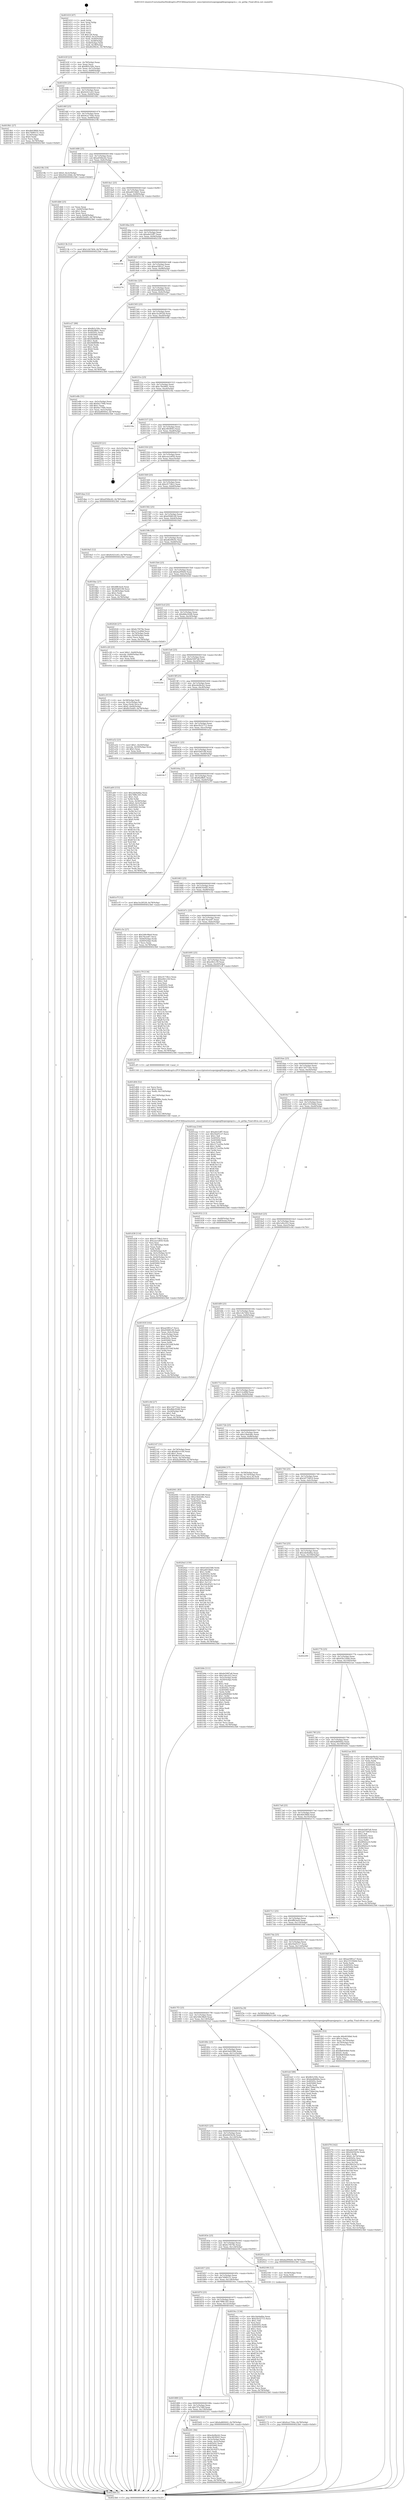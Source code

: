 digraph "0x401410" {
  label = "0x401410 (/mnt/c/Users/mathe/Desktop/tcc/POCII/binaries/extr_emscriptentestsopenjpeglibopenjpegcio.c_cio_getbp_Final-ollvm.out::main(0))"
  labelloc = "t"
  node[shape=record]

  Entry [label="",width=0.3,height=0.3,shape=circle,fillcolor=black,style=filled]
  "0x40143f" [label="{
     0x40143f [23]\l
     | [instrs]\l
     &nbsp;&nbsp;0x40143f \<+3\>: mov -0x78(%rbp),%eax\l
     &nbsp;&nbsp;0x401442 \<+2\>: mov %eax,%ecx\l
     &nbsp;&nbsp;0x401444 \<+6\>: sub $0x8b5c5f4c,%ecx\l
     &nbsp;&nbsp;0x40144a \<+3\>: mov %eax,-0x7c(%rbp)\l
     &nbsp;&nbsp;0x40144d \<+3\>: mov %ecx,-0x80(%rbp)\l
     &nbsp;&nbsp;0x401450 \<+6\>: je 000000000040232f \<main+0xf1f\>\l
  }"]
  "0x40232f" [label="{
     0x40232f\l
  }", style=dashed]
  "0x401456" [label="{
     0x401456 [25]\l
     | [instrs]\l
     &nbsp;&nbsp;0x401456 \<+5\>: jmp 000000000040145b \<main+0x4b\>\l
     &nbsp;&nbsp;0x40145b \<+3\>: mov -0x7c(%rbp),%eax\l
     &nbsp;&nbsp;0x40145e \<+5\>: sub $0x9c021e43,%eax\l
     &nbsp;&nbsp;0x401463 \<+6\>: mov %eax,-0x84(%rbp)\l
     &nbsp;&nbsp;0x401469 \<+6\>: je 00000000004019b1 \<main+0x5a1\>\l
  }"]
  Exit [label="",width=0.3,height=0.3,shape=circle,fillcolor=black,style=filled,peripheries=2]
  "0x4019b1" [label="{
     0x4019b1 [27]\l
     | [instrs]\l
     &nbsp;&nbsp;0x4019b1 \<+5\>: mov $0x4b03f6fd,%eax\l
     &nbsp;&nbsp;0x4019b6 \<+5\>: mov $0x749f0151,%ecx\l
     &nbsp;&nbsp;0x4019bb \<+3\>: mov -0x34(%rbp),%edx\l
     &nbsp;&nbsp;0x4019be \<+3\>: cmp $0x0,%edx\l
     &nbsp;&nbsp;0x4019c1 \<+3\>: cmove %ecx,%eax\l
     &nbsp;&nbsp;0x4019c4 \<+3\>: mov %eax,-0x78(%rbp)\l
     &nbsp;&nbsp;0x4019c7 \<+5\>: jmp 00000000004023b6 \<main+0xfa6\>\l
  }"]
  "0x40146f" [label="{
     0x40146f [25]\l
     | [instrs]\l
     &nbsp;&nbsp;0x40146f \<+5\>: jmp 0000000000401474 \<main+0x64\>\l
     &nbsp;&nbsp;0x401474 \<+3\>: mov -0x7c(%rbp),%eax\l
     &nbsp;&nbsp;0x401477 \<+5\>: sub $0x9ca1704e,%eax\l
     &nbsp;&nbsp;0x40147c \<+6\>: mov %eax,-0x88(%rbp)\l
     &nbsp;&nbsp;0x401482 \<+6\>: je 000000000040219b \<main+0xd8b\>\l
  }"]
  "0x4018a2" [label="{
     0x4018a2\l
  }", style=dashed]
  "0x40219b" [label="{
     0x40219b [19]\l
     | [instrs]\l
     &nbsp;&nbsp;0x40219b \<+7\>: movl $0x0,-0x3c(%rbp)\l
     &nbsp;&nbsp;0x4021a2 \<+7\>: movl $0x45b120dd,-0x78(%rbp)\l
     &nbsp;&nbsp;0x4021a9 \<+5\>: jmp 00000000004023b6 \<main+0xfa6\>\l
  }"]
  "0x401488" [label="{
     0x401488 [25]\l
     | [instrs]\l
     &nbsp;&nbsp;0x401488 \<+5\>: jmp 000000000040148d \<main+0x7d\>\l
     &nbsp;&nbsp;0x40148d \<+3\>: mov -0x7c(%rbp),%eax\l
     &nbsp;&nbsp;0x401490 \<+5\>: sub $0xa056bcd2,%eax\l
     &nbsp;&nbsp;0x401495 \<+6\>: mov %eax,-0x8c(%rbp)\l
     &nbsp;&nbsp;0x40149b \<+6\>: je 0000000000401db6 \<main+0x9a6\>\l
  }"]
  "0x402201" [label="{
     0x402201 [94]\l
     | [instrs]\l
     &nbsp;&nbsp;0x402201 \<+5\>: mov $0xe4e0bcb2,%eax\l
     &nbsp;&nbsp;0x402206 \<+5\>: mov $0xc993f043,%ecx\l
     &nbsp;&nbsp;0x40220b \<+3\>: mov -0x3c(%rbp),%edx\l
     &nbsp;&nbsp;0x40220e \<+3\>: mov %edx,-0x2c(%rbp)\l
     &nbsp;&nbsp;0x402211 \<+7\>: mov 0x40505c,%edx\l
     &nbsp;&nbsp;0x402218 \<+7\>: mov 0x405060,%esi\l
     &nbsp;&nbsp;0x40221f \<+2\>: mov %edx,%edi\l
     &nbsp;&nbsp;0x402221 \<+6\>: sub $0x34192f75,%edi\l
     &nbsp;&nbsp;0x402227 \<+3\>: sub $0x1,%edi\l
     &nbsp;&nbsp;0x40222a \<+6\>: add $0x34192f75,%edi\l
     &nbsp;&nbsp;0x402230 \<+3\>: imul %edi,%edx\l
     &nbsp;&nbsp;0x402233 \<+3\>: and $0x1,%edx\l
     &nbsp;&nbsp;0x402236 \<+3\>: cmp $0x0,%edx\l
     &nbsp;&nbsp;0x402239 \<+4\>: sete %r8b\l
     &nbsp;&nbsp;0x40223d \<+3\>: cmp $0xa,%esi\l
     &nbsp;&nbsp;0x402240 \<+4\>: setl %r9b\l
     &nbsp;&nbsp;0x402244 \<+3\>: mov %r8b,%r10b\l
     &nbsp;&nbsp;0x402247 \<+3\>: and %r9b,%r10b\l
     &nbsp;&nbsp;0x40224a \<+3\>: xor %r9b,%r8b\l
     &nbsp;&nbsp;0x40224d \<+3\>: or %r8b,%r10b\l
     &nbsp;&nbsp;0x402250 \<+4\>: test $0x1,%r10b\l
     &nbsp;&nbsp;0x402254 \<+3\>: cmovne %ecx,%eax\l
     &nbsp;&nbsp;0x402257 \<+3\>: mov %eax,-0x78(%rbp)\l
     &nbsp;&nbsp;0x40225a \<+5\>: jmp 00000000004023b6 \<main+0xfa6\>\l
  }"]
  "0x401db6" [label="{
     0x401db6 [25]\l
     | [instrs]\l
     &nbsp;&nbsp;0x401db6 \<+2\>: xor %eax,%eax\l
     &nbsp;&nbsp;0x401db8 \<+3\>: mov -0x64(%rbp),%ecx\l
     &nbsp;&nbsp;0x401dbb \<+3\>: sub $0x1,%eax\l
     &nbsp;&nbsp;0x401dbe \<+2\>: sub %eax,%ecx\l
     &nbsp;&nbsp;0x401dc0 \<+3\>: mov %ecx,-0x64(%rbp)\l
     &nbsp;&nbsp;0x401dc3 \<+7\>: movl $0xfb35efd5,-0x78(%rbp)\l
     &nbsp;&nbsp;0x401dca \<+5\>: jmp 00000000004023b6 \<main+0xfa6\>\l
  }"]
  "0x4014a1" [label="{
     0x4014a1 [25]\l
     | [instrs]\l
     &nbsp;&nbsp;0x4014a1 \<+5\>: jmp 00000000004014a6 \<main+0x96\>\l
     &nbsp;&nbsp;0x4014a6 \<+3\>: mov -0x7c(%rbp),%eax\l
     &nbsp;&nbsp;0x4014a9 \<+5\>: sub $0xa6019dd1,%eax\l
     &nbsp;&nbsp;0x4014ae \<+6\>: mov %eax,-0x90(%rbp)\l
     &nbsp;&nbsp;0x4014b4 \<+6\>: je 000000000040213b \<main+0xd2b\>\l
  }"]
  "0x402172" [label="{
     0x402172 [12]\l
     | [instrs]\l
     &nbsp;&nbsp;0x402172 \<+7\>: movl $0x9ca1704e,-0x78(%rbp)\l
     &nbsp;&nbsp;0x402179 \<+5\>: jmp 00000000004023b6 \<main+0xfa6\>\l
  }"]
  "0x40213b" [label="{
     0x40213b [12]\l
     | [instrs]\l
     &nbsp;&nbsp;0x40213b \<+7\>: movl $0x1cfe7404,-0x78(%rbp)\l
     &nbsp;&nbsp;0x402142 \<+5\>: jmp 00000000004023b6 \<main+0xfa6\>\l
  }"]
  "0x4014ba" [label="{
     0x4014ba [25]\l
     | [instrs]\l
     &nbsp;&nbsp;0x4014ba \<+5\>: jmp 00000000004014bf \<main+0xaf\>\l
     &nbsp;&nbsp;0x4014bf \<+3\>: mov -0x7c(%rbp),%eax\l
     &nbsp;&nbsp;0x4014c2 \<+5\>: sub $0xa6e52ff7,%eax\l
     &nbsp;&nbsp;0x4014c7 \<+6\>: mov %eax,-0x94(%rbp)\l
     &nbsp;&nbsp;0x4014cd \<+6\>: je 000000000040233b \<main+0xf2b\>\l
  }"]
  "0x4020a5" [label="{
     0x4020a5 [150]\l
     | [instrs]\l
     &nbsp;&nbsp;0x4020a5 \<+5\>: mov $0x63e62588,%edx\l
     &nbsp;&nbsp;0x4020aa \<+5\>: mov $0xa6019dd1,%esi\l
     &nbsp;&nbsp;0x4020af \<+3\>: mov $0x1,%r8b\l
     &nbsp;&nbsp;0x4020b2 \<+8\>: mov 0x40505c,%r9d\l
     &nbsp;&nbsp;0x4020ba \<+8\>: mov 0x405060,%r10d\l
     &nbsp;&nbsp;0x4020c2 \<+3\>: mov %r9d,%r11d\l
     &nbsp;&nbsp;0x4020c5 \<+7\>: add $0xc94e85d3,%r11d\l
     &nbsp;&nbsp;0x4020cc \<+4\>: sub $0x1,%r11d\l
     &nbsp;&nbsp;0x4020d0 \<+7\>: sub $0xc94e85d3,%r11d\l
     &nbsp;&nbsp;0x4020d7 \<+4\>: imul %r11d,%r9d\l
     &nbsp;&nbsp;0x4020db \<+4\>: and $0x1,%r9d\l
     &nbsp;&nbsp;0x4020df \<+4\>: cmp $0x0,%r9d\l
     &nbsp;&nbsp;0x4020e3 \<+3\>: sete %bl\l
     &nbsp;&nbsp;0x4020e6 \<+4\>: cmp $0xa,%r10d\l
     &nbsp;&nbsp;0x4020ea \<+4\>: setl %r14b\l
     &nbsp;&nbsp;0x4020ee \<+3\>: mov %bl,%r15b\l
     &nbsp;&nbsp;0x4020f1 \<+4\>: xor $0xff,%r15b\l
     &nbsp;&nbsp;0x4020f5 \<+3\>: mov %r14b,%r12b\l
     &nbsp;&nbsp;0x4020f8 \<+4\>: xor $0xff,%r12b\l
     &nbsp;&nbsp;0x4020fc \<+4\>: xor $0x0,%r8b\l
     &nbsp;&nbsp;0x402100 \<+3\>: mov %r15b,%r13b\l
     &nbsp;&nbsp;0x402103 \<+4\>: and $0x0,%r13b\l
     &nbsp;&nbsp;0x402107 \<+3\>: and %r8b,%bl\l
     &nbsp;&nbsp;0x40210a \<+3\>: mov %r12b,%al\l
     &nbsp;&nbsp;0x40210d \<+2\>: and $0x0,%al\l
     &nbsp;&nbsp;0x40210f \<+3\>: and %r8b,%r14b\l
     &nbsp;&nbsp;0x402112 \<+3\>: or %bl,%r13b\l
     &nbsp;&nbsp;0x402115 \<+3\>: or %r14b,%al\l
     &nbsp;&nbsp;0x402118 \<+3\>: xor %al,%r13b\l
     &nbsp;&nbsp;0x40211b \<+3\>: or %r12b,%r15b\l
     &nbsp;&nbsp;0x40211e \<+4\>: xor $0xff,%r15b\l
     &nbsp;&nbsp;0x402122 \<+4\>: or $0x0,%r8b\l
     &nbsp;&nbsp;0x402126 \<+3\>: and %r8b,%r15b\l
     &nbsp;&nbsp;0x402129 \<+3\>: or %r15b,%r13b\l
     &nbsp;&nbsp;0x40212c \<+4\>: test $0x1,%r13b\l
     &nbsp;&nbsp;0x402130 \<+3\>: cmovne %esi,%edx\l
     &nbsp;&nbsp;0x402133 \<+3\>: mov %edx,-0x78(%rbp)\l
     &nbsp;&nbsp;0x402136 \<+5\>: jmp 00000000004023b6 \<main+0xfa6\>\l
  }"]
  "0x40233b" [label="{
     0x40233b\l
  }", style=dashed]
  "0x4014d3" [label="{
     0x4014d3 [25]\l
     | [instrs]\l
     &nbsp;&nbsp;0x4014d3 \<+5\>: jmp 00000000004014d8 \<main+0xc8\>\l
     &nbsp;&nbsp;0x4014d8 \<+3\>: mov -0x7c(%rbp),%eax\l
     &nbsp;&nbsp;0x4014db \<+5\>: sub $0xae5f81a7,%eax\l
     &nbsp;&nbsp;0x4014e0 \<+6\>: mov %eax,-0x98(%rbp)\l
     &nbsp;&nbsp;0x4014e6 \<+6\>: je 0000000000402274 \<main+0xe64\>\l
  }"]
  "0x401f78" [label="{
     0x401f78 [162]\l
     | [instrs]\l
     &nbsp;&nbsp;0x401f78 \<+5\>: mov $0xa6e52ff7,%ecx\l
     &nbsp;&nbsp;0x401f7d \<+5\>: mov $0x6445fe5b,%edx\l
     &nbsp;&nbsp;0x401f82 \<+3\>: mov $0x1,%r8b\l
     &nbsp;&nbsp;0x401f85 \<+7\>: movl $0x0,-0x74(%rbp)\l
     &nbsp;&nbsp;0x401f8c \<+7\>: mov 0x40505c,%esi\l
     &nbsp;&nbsp;0x401f93 \<+8\>: mov 0x405060,%r9d\l
     &nbsp;&nbsp;0x401f9b \<+3\>: mov %esi,%r10d\l
     &nbsp;&nbsp;0x401f9e \<+7\>: sub $0x58025e7d,%r10d\l
     &nbsp;&nbsp;0x401fa5 \<+4\>: sub $0x1,%r10d\l
     &nbsp;&nbsp;0x401fa9 \<+7\>: add $0x58025e7d,%r10d\l
     &nbsp;&nbsp;0x401fb0 \<+4\>: imul %r10d,%esi\l
     &nbsp;&nbsp;0x401fb4 \<+3\>: and $0x1,%esi\l
     &nbsp;&nbsp;0x401fb7 \<+3\>: cmp $0x0,%esi\l
     &nbsp;&nbsp;0x401fba \<+4\>: sete %r11b\l
     &nbsp;&nbsp;0x401fbe \<+4\>: cmp $0xa,%r9d\l
     &nbsp;&nbsp;0x401fc2 \<+3\>: setl %bl\l
     &nbsp;&nbsp;0x401fc5 \<+3\>: mov %r11b,%r14b\l
     &nbsp;&nbsp;0x401fc8 \<+4\>: xor $0xff,%r14b\l
     &nbsp;&nbsp;0x401fcc \<+3\>: mov %bl,%r15b\l
     &nbsp;&nbsp;0x401fcf \<+4\>: xor $0xff,%r15b\l
     &nbsp;&nbsp;0x401fd3 \<+4\>: xor $0x1,%r8b\l
     &nbsp;&nbsp;0x401fd7 \<+3\>: mov %r14b,%r12b\l
     &nbsp;&nbsp;0x401fda \<+4\>: and $0xff,%r12b\l
     &nbsp;&nbsp;0x401fde \<+3\>: and %r8b,%r11b\l
     &nbsp;&nbsp;0x401fe1 \<+3\>: mov %r15b,%r13b\l
     &nbsp;&nbsp;0x401fe4 \<+4\>: and $0xff,%r13b\l
     &nbsp;&nbsp;0x401fe8 \<+3\>: and %r8b,%bl\l
     &nbsp;&nbsp;0x401feb \<+3\>: or %r11b,%r12b\l
     &nbsp;&nbsp;0x401fee \<+3\>: or %bl,%r13b\l
     &nbsp;&nbsp;0x401ff1 \<+3\>: xor %r13b,%r12b\l
     &nbsp;&nbsp;0x401ff4 \<+3\>: or %r15b,%r14b\l
     &nbsp;&nbsp;0x401ff7 \<+4\>: xor $0xff,%r14b\l
     &nbsp;&nbsp;0x401ffb \<+4\>: or $0x1,%r8b\l
     &nbsp;&nbsp;0x401fff \<+3\>: and %r8b,%r14b\l
     &nbsp;&nbsp;0x402002 \<+3\>: or %r14b,%r12b\l
     &nbsp;&nbsp;0x402005 \<+4\>: test $0x1,%r12b\l
     &nbsp;&nbsp;0x402009 \<+3\>: cmovne %edx,%ecx\l
     &nbsp;&nbsp;0x40200c \<+3\>: mov %ecx,-0x78(%rbp)\l
     &nbsp;&nbsp;0x40200f \<+6\>: mov %eax,-0x13c(%rbp)\l
     &nbsp;&nbsp;0x402015 \<+5\>: jmp 00000000004023b6 \<main+0xfa6\>\l
  }"]
  "0x402274" [label="{
     0x402274\l
  }", style=dashed]
  "0x4014ec" [label="{
     0x4014ec [25]\l
     | [instrs]\l
     &nbsp;&nbsp;0x4014ec \<+5\>: jmp 00000000004014f1 \<main+0xe1\>\l
     &nbsp;&nbsp;0x4014f1 \<+3\>: mov -0x7c(%rbp),%eax\l
     &nbsp;&nbsp;0x4014f4 \<+5\>: sub $0xbedb846a,%eax\l
     &nbsp;&nbsp;0x4014f9 \<+6\>: mov %eax,-0x9c(%rbp)\l
     &nbsp;&nbsp;0x4014ff \<+6\>: je 0000000000401e27 \<main+0xa17\>\l
  }"]
  "0x401f43" [label="{
     0x401f43 [53]\l
     | [instrs]\l
     &nbsp;&nbsp;0x401f43 \<+10\>: movabs $0x4030b6,%rdi\l
     &nbsp;&nbsp;0x401f4d \<+5\>: mov $0x1a,%ecx\l
     &nbsp;&nbsp;0x401f52 \<+4\>: mov %rax,-0x70(%rbp)\l
     &nbsp;&nbsp;0x401f56 \<+4\>: mov -0x70(%rbp),%rax\l
     &nbsp;&nbsp;0x401f5a \<+3\>: movzbl (%rax),%eax\l
     &nbsp;&nbsp;0x401f5d \<+1\>: cltd\l
     &nbsp;&nbsp;0x401f5e \<+2\>: idiv %ecx\l
     &nbsp;&nbsp;0x401f60 \<+6\>: sub $0x8b8564b0,%edx\l
     &nbsp;&nbsp;0x401f66 \<+3\>: add $0x61,%edx\l
     &nbsp;&nbsp;0x401f69 \<+6\>: add $0x8b8564b0,%edx\l
     &nbsp;&nbsp;0x401f6f \<+2\>: mov %edx,%esi\l
     &nbsp;&nbsp;0x401f71 \<+2\>: mov $0x0,%al\l
     &nbsp;&nbsp;0x401f73 \<+5\>: call 0000000000401040 \<printf@plt\>\l
     | [calls]\l
     &nbsp;&nbsp;0x401040 \{1\} (unknown)\l
  }"]
  "0x401e27" [label="{
     0x401e27 [88]\l
     | [instrs]\l
     &nbsp;&nbsp;0x401e27 \<+5\>: mov $0x8b5c5f4c,%eax\l
     &nbsp;&nbsp;0x401e2c \<+5\>: mov $0xfb2ffbf1,%ecx\l
     &nbsp;&nbsp;0x401e31 \<+7\>: mov 0x40505c,%edx\l
     &nbsp;&nbsp;0x401e38 \<+7\>: mov 0x405060,%esi\l
     &nbsp;&nbsp;0x401e3f \<+2\>: mov %edx,%edi\l
     &nbsp;&nbsp;0x401e41 \<+6\>: add $0x94f8f9f8,%edi\l
     &nbsp;&nbsp;0x401e47 \<+3\>: sub $0x1,%edi\l
     &nbsp;&nbsp;0x401e4a \<+6\>: sub $0x94f8f9f8,%edi\l
     &nbsp;&nbsp;0x401e50 \<+3\>: imul %edi,%edx\l
     &nbsp;&nbsp;0x401e53 \<+3\>: and $0x1,%edx\l
     &nbsp;&nbsp;0x401e56 \<+3\>: cmp $0x0,%edx\l
     &nbsp;&nbsp;0x401e59 \<+4\>: sete %r8b\l
     &nbsp;&nbsp;0x401e5d \<+3\>: cmp $0xa,%esi\l
     &nbsp;&nbsp;0x401e60 \<+4\>: setl %r9b\l
     &nbsp;&nbsp;0x401e64 \<+3\>: mov %r8b,%r10b\l
     &nbsp;&nbsp;0x401e67 \<+3\>: and %r9b,%r10b\l
     &nbsp;&nbsp;0x401e6a \<+3\>: xor %r9b,%r8b\l
     &nbsp;&nbsp;0x401e6d \<+3\>: or %r8b,%r10b\l
     &nbsp;&nbsp;0x401e70 \<+4\>: test $0x1,%r10b\l
     &nbsp;&nbsp;0x401e74 \<+3\>: cmovne %ecx,%eax\l
     &nbsp;&nbsp;0x401e77 \<+3\>: mov %eax,-0x78(%rbp)\l
     &nbsp;&nbsp;0x401e7a \<+5\>: jmp 00000000004023b6 \<main+0xfa6\>\l
  }"]
  "0x401505" [label="{
     0x401505 [25]\l
     | [instrs]\l
     &nbsp;&nbsp;0x401505 \<+5\>: jmp 000000000040150a \<main+0xfa\>\l
     &nbsp;&nbsp;0x40150a \<+3\>: mov -0x7c(%rbp),%eax\l
     &nbsp;&nbsp;0x40150d \<+5\>: sub $0xc5e28528,%eax\l
     &nbsp;&nbsp;0x401512 \<+6\>: mov %eax,-0xa0(%rbp)\l
     &nbsp;&nbsp;0x401518 \<+6\>: je 0000000000401e8b \<main+0xa7b\>\l
  }"]
  "0x401d38" [label="{
     0x401d38 [114]\l
     | [instrs]\l
     &nbsp;&nbsp;0x401d38 \<+5\>: mov $0xcf1738c2,%ecx\l
     &nbsp;&nbsp;0x401d3d \<+5\>: mov $0xcea1e850,%edx\l
     &nbsp;&nbsp;0x401d42 \<+2\>: xor %esi,%esi\l
     &nbsp;&nbsp;0x401d44 \<+6\>: mov -0x138(%rbp),%edi\l
     &nbsp;&nbsp;0x401d4a \<+3\>: imul %eax,%edi\l
     &nbsp;&nbsp;0x401d4d \<+3\>: mov %dil,%r8b\l
     &nbsp;&nbsp;0x401d50 \<+4\>: mov -0x58(%rbp),%r9\l
     &nbsp;&nbsp;0x401d54 \<+4\>: movslq -0x5c(%rbp),%r10\l
     &nbsp;&nbsp;0x401d58 \<+4\>: mov (%r9,%r10,8),%r9\l
     &nbsp;&nbsp;0x401d5c \<+4\>: movslq -0x64(%rbp),%r10\l
     &nbsp;&nbsp;0x401d60 \<+4\>: mov %r8b,(%r9,%r10,1)\l
     &nbsp;&nbsp;0x401d64 \<+7\>: mov 0x40505c,%eax\l
     &nbsp;&nbsp;0x401d6b \<+7\>: mov 0x405060,%edi\l
     &nbsp;&nbsp;0x401d72 \<+3\>: sub $0x1,%esi\l
     &nbsp;&nbsp;0x401d75 \<+3\>: mov %eax,%r11d\l
     &nbsp;&nbsp;0x401d78 \<+3\>: add %esi,%r11d\l
     &nbsp;&nbsp;0x401d7b \<+4\>: imul %r11d,%eax\l
     &nbsp;&nbsp;0x401d7f \<+3\>: and $0x1,%eax\l
     &nbsp;&nbsp;0x401d82 \<+3\>: cmp $0x0,%eax\l
     &nbsp;&nbsp;0x401d85 \<+4\>: sete %r8b\l
     &nbsp;&nbsp;0x401d89 \<+3\>: cmp $0xa,%edi\l
     &nbsp;&nbsp;0x401d8c \<+3\>: setl %bl\l
     &nbsp;&nbsp;0x401d8f \<+3\>: mov %r8b,%r14b\l
     &nbsp;&nbsp;0x401d92 \<+3\>: and %bl,%r14b\l
     &nbsp;&nbsp;0x401d95 \<+3\>: xor %bl,%r8b\l
     &nbsp;&nbsp;0x401d98 \<+3\>: or %r8b,%r14b\l
     &nbsp;&nbsp;0x401d9b \<+4\>: test $0x1,%r14b\l
     &nbsp;&nbsp;0x401d9f \<+3\>: cmovne %edx,%ecx\l
     &nbsp;&nbsp;0x401da2 \<+3\>: mov %ecx,-0x78(%rbp)\l
     &nbsp;&nbsp;0x401da5 \<+5\>: jmp 00000000004023b6 \<main+0xfa6\>\l
  }"]
  "0x401e8b" [label="{
     0x401e8b [31]\l
     | [instrs]\l
     &nbsp;&nbsp;0x401e8b \<+3\>: mov -0x5c(%rbp),%eax\l
     &nbsp;&nbsp;0x401e8e \<+5\>: add $0x9a1794b,%eax\l
     &nbsp;&nbsp;0x401e93 \<+3\>: add $0x1,%eax\l
     &nbsp;&nbsp;0x401e96 \<+5\>: sub $0x9a1794b,%eax\l
     &nbsp;&nbsp;0x401e9b \<+3\>: mov %eax,-0x5c(%rbp)\l
     &nbsp;&nbsp;0x401e9e \<+7\>: movl $0x4a869442,-0x78(%rbp)\l
     &nbsp;&nbsp;0x401ea5 \<+5\>: jmp 00000000004023b6 \<main+0xfa6\>\l
  }"]
  "0x40151e" [label="{
     0x40151e [25]\l
     | [instrs]\l
     &nbsp;&nbsp;0x40151e \<+5\>: jmp 0000000000401523 \<main+0x113\>\l
     &nbsp;&nbsp;0x401523 \<+3\>: mov -0x7c(%rbp),%eax\l
     &nbsp;&nbsp;0x401526 \<+5\>: sub $0xc78c68d1,%eax\l
     &nbsp;&nbsp;0x40152b \<+6\>: mov %eax,-0xa4(%rbp)\l
     &nbsp;&nbsp;0x401531 \<+6\>: je 000000000040218a \<main+0xd7a\>\l
  }"]
  "0x401d04" [label="{
     0x401d04 [52]\l
     | [instrs]\l
     &nbsp;&nbsp;0x401d04 \<+2\>: xor %ecx,%ecx\l
     &nbsp;&nbsp;0x401d06 \<+5\>: mov $0x2,%edx\l
     &nbsp;&nbsp;0x401d0b \<+6\>: mov %edx,-0x134(%rbp)\l
     &nbsp;&nbsp;0x401d11 \<+1\>: cltd\l
     &nbsp;&nbsp;0x401d12 \<+6\>: mov -0x134(%rbp),%esi\l
     &nbsp;&nbsp;0x401d18 \<+2\>: idiv %esi\l
     &nbsp;&nbsp;0x401d1a \<+6\>: imul $0xfffffffe,%edx,%edx\l
     &nbsp;&nbsp;0x401d20 \<+2\>: mov %ecx,%edi\l
     &nbsp;&nbsp;0x401d22 \<+2\>: sub %edx,%edi\l
     &nbsp;&nbsp;0x401d24 \<+2\>: mov %ecx,%edx\l
     &nbsp;&nbsp;0x401d26 \<+3\>: sub $0x1,%edx\l
     &nbsp;&nbsp;0x401d29 \<+2\>: add %edx,%edi\l
     &nbsp;&nbsp;0x401d2b \<+2\>: sub %edi,%ecx\l
     &nbsp;&nbsp;0x401d2d \<+6\>: mov %ecx,-0x138(%rbp)\l
     &nbsp;&nbsp;0x401d33 \<+5\>: call 0000000000401160 \<next_i\>\l
     | [calls]\l
     &nbsp;&nbsp;0x401160 \{1\} (/mnt/c/Users/mathe/Desktop/tcc/POCII/binaries/extr_emscriptentestsopenjpeglibopenjpegcio.c_cio_getbp_Final-ollvm.out::next_i)\l
  }"]
  "0x40218a" [label="{
     0x40218a\l
  }", style=dashed]
  "0x401537" [label="{
     0x401537 [25]\l
     | [instrs]\l
     &nbsp;&nbsp;0x401537 \<+5\>: jmp 000000000040153c \<main+0x12c\>\l
     &nbsp;&nbsp;0x40153c \<+3\>: mov -0x7c(%rbp),%eax\l
     &nbsp;&nbsp;0x40153f \<+5\>: sub $0xc993f043,%eax\l
     &nbsp;&nbsp;0x401544 \<+6\>: mov %eax,-0xa8(%rbp)\l
     &nbsp;&nbsp;0x40154a \<+6\>: je 000000000040225f \<main+0xe4f\>\l
  }"]
  "0x401c3f" [label="{
     0x401c3f [31]\l
     | [instrs]\l
     &nbsp;&nbsp;0x401c3f \<+4\>: mov -0x58(%rbp),%rdi\l
     &nbsp;&nbsp;0x401c43 \<+4\>: movslq -0x5c(%rbp),%rcx\l
     &nbsp;&nbsp;0x401c47 \<+4\>: mov %rax,(%rdi,%rcx,8)\l
     &nbsp;&nbsp;0x401c4b \<+7\>: movl $0x0,-0x64(%rbp)\l
     &nbsp;&nbsp;0x401c52 \<+7\>: movl $0xfb35efd5,-0x78(%rbp)\l
     &nbsp;&nbsp;0x401c59 \<+5\>: jmp 00000000004023b6 \<main+0xfa6\>\l
  }"]
  "0x40225f" [label="{
     0x40225f [21]\l
     | [instrs]\l
     &nbsp;&nbsp;0x40225f \<+3\>: mov -0x2c(%rbp),%eax\l
     &nbsp;&nbsp;0x402262 \<+7\>: add $0x128,%rsp\l
     &nbsp;&nbsp;0x402269 \<+1\>: pop %rbx\l
     &nbsp;&nbsp;0x40226a \<+2\>: pop %r12\l
     &nbsp;&nbsp;0x40226c \<+2\>: pop %r13\l
     &nbsp;&nbsp;0x40226e \<+2\>: pop %r14\l
     &nbsp;&nbsp;0x402270 \<+2\>: pop %r15\l
     &nbsp;&nbsp;0x402272 \<+1\>: pop %rbp\l
     &nbsp;&nbsp;0x402273 \<+1\>: ret\l
  }"]
  "0x401550" [label="{
     0x401550 [25]\l
     | [instrs]\l
     &nbsp;&nbsp;0x401550 \<+5\>: jmp 0000000000401555 \<main+0x145\>\l
     &nbsp;&nbsp;0x401555 \<+3\>: mov -0x7c(%rbp),%eax\l
     &nbsp;&nbsp;0x401558 \<+5\>: sub $0xcea1e850,%eax\l
     &nbsp;&nbsp;0x40155d \<+6\>: mov %eax,-0xac(%rbp)\l
     &nbsp;&nbsp;0x401563 \<+6\>: je 0000000000401daa \<main+0x99a\>\l
  }"]
  "0x401889" [label="{
     0x401889 [25]\l
     | [instrs]\l
     &nbsp;&nbsp;0x401889 \<+5\>: jmp 000000000040188e \<main+0x47e\>\l
     &nbsp;&nbsp;0x40188e \<+3\>: mov -0x7c(%rbp),%eax\l
     &nbsp;&nbsp;0x401891 \<+5\>: sub $0x7f7a746f,%eax\l
     &nbsp;&nbsp;0x401896 \<+6\>: mov %eax,-0x130(%rbp)\l
     &nbsp;&nbsp;0x40189c \<+6\>: je 0000000000402201 \<main+0xdf1\>\l
  }"]
  "0x401daa" [label="{
     0x401daa [12]\l
     | [instrs]\l
     &nbsp;&nbsp;0x401daa \<+7\>: movl $0xa056bcd2,-0x78(%rbp)\l
     &nbsp;&nbsp;0x401db1 \<+5\>: jmp 00000000004023b6 \<main+0xfa6\>\l
  }"]
  "0x401569" [label="{
     0x401569 [25]\l
     | [instrs]\l
     &nbsp;&nbsp;0x401569 \<+5\>: jmp 000000000040156e \<main+0x15e\>\l
     &nbsp;&nbsp;0x40156e \<+3\>: mov -0x7c(%rbp),%eax\l
     &nbsp;&nbsp;0x401571 \<+5\>: sub $0xcf1738c2,%eax\l
     &nbsp;&nbsp;0x401576 \<+6\>: mov %eax,-0xb0(%rbp)\l
     &nbsp;&nbsp;0x40157c \<+6\>: je 00000000004022ca \<main+0xeba\>\l
  }"]
  "0x401b02" [label="{
     0x401b02 [12]\l
     | [instrs]\l
     &nbsp;&nbsp;0x401b02 \<+7\>: movl $0x4a869442,-0x78(%rbp)\l
     &nbsp;&nbsp;0x401b09 \<+5\>: jmp 00000000004023b6 \<main+0xfa6\>\l
  }"]
  "0x4022ca" [label="{
     0x4022ca\l
  }", style=dashed]
  "0x401582" [label="{
     0x401582 [25]\l
     | [instrs]\l
     &nbsp;&nbsp;0x401582 \<+5\>: jmp 0000000000401587 \<main+0x177\>\l
     &nbsp;&nbsp;0x401587 \<+3\>: mov -0x7c(%rbp),%eax\l
     &nbsp;&nbsp;0x40158a \<+5\>: sub $0xd5fd81d9,%eax\l
     &nbsp;&nbsp;0x40158f \<+6\>: mov %eax,-0xb4(%rbp)\l
     &nbsp;&nbsp;0x401595 \<+6\>: je 00000000004019a5 \<main+0x595\>\l
  }"]
  "0x401a69" [label="{
     0x401a69 [153]\l
     | [instrs]\l
     &nbsp;&nbsp;0x401a69 \<+5\>: mov $0x2de9a6ba,%ecx\l
     &nbsp;&nbsp;0x401a6e \<+5\>: mov $0x78f8c345,%edx\l
     &nbsp;&nbsp;0x401a73 \<+3\>: mov $0x1,%sil\l
     &nbsp;&nbsp;0x401a76 \<+3\>: xor %r8d,%r8d\l
     &nbsp;&nbsp;0x401a79 \<+4\>: mov %rax,-0x58(%rbp)\l
     &nbsp;&nbsp;0x401a7d \<+7\>: movl $0x0,-0x5c(%rbp)\l
     &nbsp;&nbsp;0x401a84 \<+8\>: mov 0x40505c,%r9d\l
     &nbsp;&nbsp;0x401a8c \<+8\>: mov 0x405060,%r10d\l
     &nbsp;&nbsp;0x401a94 \<+4\>: sub $0x1,%r8d\l
     &nbsp;&nbsp;0x401a98 \<+3\>: mov %r9d,%r11d\l
     &nbsp;&nbsp;0x401a9b \<+3\>: add %r8d,%r11d\l
     &nbsp;&nbsp;0x401a9e \<+4\>: imul %r11d,%r9d\l
     &nbsp;&nbsp;0x401aa2 \<+4\>: and $0x1,%r9d\l
     &nbsp;&nbsp;0x401aa6 \<+4\>: cmp $0x0,%r9d\l
     &nbsp;&nbsp;0x401aaa \<+3\>: sete %bl\l
     &nbsp;&nbsp;0x401aad \<+4\>: cmp $0xa,%r10d\l
     &nbsp;&nbsp;0x401ab1 \<+4\>: setl %r14b\l
     &nbsp;&nbsp;0x401ab5 \<+3\>: mov %bl,%r15b\l
     &nbsp;&nbsp;0x401ab8 \<+4\>: xor $0xff,%r15b\l
     &nbsp;&nbsp;0x401abc \<+3\>: mov %r14b,%r12b\l
     &nbsp;&nbsp;0x401abf \<+4\>: xor $0xff,%r12b\l
     &nbsp;&nbsp;0x401ac3 \<+4\>: xor $0x1,%sil\l
     &nbsp;&nbsp;0x401ac7 \<+3\>: mov %r15b,%r13b\l
     &nbsp;&nbsp;0x401aca \<+4\>: and $0xff,%r13b\l
     &nbsp;&nbsp;0x401ace \<+3\>: and %sil,%bl\l
     &nbsp;&nbsp;0x401ad1 \<+3\>: mov %r12b,%al\l
     &nbsp;&nbsp;0x401ad4 \<+2\>: and $0xff,%al\l
     &nbsp;&nbsp;0x401ad6 \<+3\>: and %sil,%r14b\l
     &nbsp;&nbsp;0x401ad9 \<+3\>: or %bl,%r13b\l
     &nbsp;&nbsp;0x401adc \<+3\>: or %r14b,%al\l
     &nbsp;&nbsp;0x401adf \<+3\>: xor %al,%r13b\l
     &nbsp;&nbsp;0x401ae2 \<+3\>: or %r12b,%r15b\l
     &nbsp;&nbsp;0x401ae5 \<+4\>: xor $0xff,%r15b\l
     &nbsp;&nbsp;0x401ae9 \<+4\>: or $0x1,%sil\l
     &nbsp;&nbsp;0x401aed \<+3\>: and %sil,%r15b\l
     &nbsp;&nbsp;0x401af0 \<+3\>: or %r15b,%r13b\l
     &nbsp;&nbsp;0x401af3 \<+4\>: test $0x1,%r13b\l
     &nbsp;&nbsp;0x401af7 \<+3\>: cmovne %edx,%ecx\l
     &nbsp;&nbsp;0x401afa \<+3\>: mov %ecx,-0x78(%rbp)\l
     &nbsp;&nbsp;0x401afd \<+5\>: jmp 00000000004023b6 \<main+0xfa6\>\l
  }"]
  "0x4019a5" [label="{
     0x4019a5 [12]\l
     | [instrs]\l
     &nbsp;&nbsp;0x4019a5 \<+7\>: movl $0x9c021e43,-0x78(%rbp)\l
     &nbsp;&nbsp;0x4019ac \<+5\>: jmp 00000000004023b6 \<main+0xfa6\>\l
  }"]
  "0x40159b" [label="{
     0x40159b [25]\l
     | [instrs]\l
     &nbsp;&nbsp;0x40159b \<+5\>: jmp 00000000004015a0 \<main+0x190\>\l
     &nbsp;&nbsp;0x4015a0 \<+3\>: mov -0x7c(%rbp),%eax\l
     &nbsp;&nbsp;0x4015a3 \<+5\>: sub $0xd6299c0c,%eax\l
     &nbsp;&nbsp;0x4015a8 \<+6\>: mov %eax,-0xb8(%rbp)\l
     &nbsp;&nbsp;0x4015ae \<+6\>: je 00000000004018ac \<main+0x49c\>\l
  }"]
  "0x401870" [label="{
     0x401870 [25]\l
     | [instrs]\l
     &nbsp;&nbsp;0x401870 \<+5\>: jmp 0000000000401875 \<main+0x465\>\l
     &nbsp;&nbsp;0x401875 \<+3\>: mov -0x7c(%rbp),%eax\l
     &nbsp;&nbsp;0x401878 \<+5\>: sub $0x78f8c345,%eax\l
     &nbsp;&nbsp;0x40187d \<+6\>: mov %eax,-0x12c(%rbp)\l
     &nbsp;&nbsp;0x401883 \<+6\>: je 0000000000401b02 \<main+0x6f2\>\l
  }"]
  "0x4018ac" [label="{
     0x4018ac [27]\l
     | [instrs]\l
     &nbsp;&nbsp;0x4018ac \<+5\>: mov $0x4ffb3ee4,%eax\l
     &nbsp;&nbsp;0x4018b1 \<+5\>: mov $0xf1b651f8,%ecx\l
     &nbsp;&nbsp;0x4018b6 \<+3\>: mov -0x38(%rbp),%edx\l
     &nbsp;&nbsp;0x4018b9 \<+3\>: cmp $0x2,%edx\l
     &nbsp;&nbsp;0x4018bc \<+3\>: cmovne %ecx,%eax\l
     &nbsp;&nbsp;0x4018bf \<+3\>: mov %eax,-0x78(%rbp)\l
     &nbsp;&nbsp;0x4018c2 \<+5\>: jmp 00000000004023b6 \<main+0xfa6\>\l
  }"]
  "0x4015b4" [label="{
     0x4015b4 [25]\l
     | [instrs]\l
     &nbsp;&nbsp;0x4015b4 \<+5\>: jmp 00000000004015b9 \<main+0x1a9\>\l
     &nbsp;&nbsp;0x4015b9 \<+3\>: mov -0x7c(%rbp),%eax\l
     &nbsp;&nbsp;0x4015bc \<+5\>: sub $0xda2f94d4,%eax\l
     &nbsp;&nbsp;0x4015c1 \<+6\>: mov %eax,-0xbc(%rbp)\l
     &nbsp;&nbsp;0x4015c7 \<+6\>: je 0000000000402026 \<main+0xc16\>\l
  }"]
  "0x4023b6" [label="{
     0x4023b6 [5]\l
     | [instrs]\l
     &nbsp;&nbsp;0x4023b6 \<+5\>: jmp 000000000040143f \<main+0x2f\>\l
  }"]
  "0x401410" [label="{
     0x401410 [47]\l
     | [instrs]\l
     &nbsp;&nbsp;0x401410 \<+1\>: push %rbp\l
     &nbsp;&nbsp;0x401411 \<+3\>: mov %rsp,%rbp\l
     &nbsp;&nbsp;0x401414 \<+2\>: push %r15\l
     &nbsp;&nbsp;0x401416 \<+2\>: push %r14\l
     &nbsp;&nbsp;0x401418 \<+2\>: push %r13\l
     &nbsp;&nbsp;0x40141a \<+2\>: push %r12\l
     &nbsp;&nbsp;0x40141c \<+1\>: push %rbx\l
     &nbsp;&nbsp;0x40141d \<+7\>: sub $0x128,%rsp\l
     &nbsp;&nbsp;0x401424 \<+7\>: movl $0x0,-0x3c(%rbp)\l
     &nbsp;&nbsp;0x40142b \<+3\>: mov %edi,-0x40(%rbp)\l
     &nbsp;&nbsp;0x40142e \<+4\>: mov %rsi,-0x48(%rbp)\l
     &nbsp;&nbsp;0x401432 \<+3\>: mov -0x40(%rbp),%edi\l
     &nbsp;&nbsp;0x401435 \<+3\>: mov %edi,-0x38(%rbp)\l
     &nbsp;&nbsp;0x401438 \<+7\>: movl $0xd6299c0c,-0x78(%rbp)\l
  }"]
  "0x4019cc" [label="{
     0x4019cc [134]\l
     | [instrs]\l
     &nbsp;&nbsp;0x4019cc \<+5\>: mov $0x2de9a6ba,%eax\l
     &nbsp;&nbsp;0x4019d1 \<+5\>: mov $0xe5b32715,%ecx\l
     &nbsp;&nbsp;0x4019d6 \<+2\>: mov $0x1,%dl\l
     &nbsp;&nbsp;0x4019d8 \<+2\>: xor %esi,%esi\l
     &nbsp;&nbsp;0x4019da \<+7\>: mov 0x40505c,%edi\l
     &nbsp;&nbsp;0x4019e1 \<+8\>: mov 0x405060,%r8d\l
     &nbsp;&nbsp;0x4019e9 \<+3\>: sub $0x1,%esi\l
     &nbsp;&nbsp;0x4019ec \<+3\>: mov %edi,%r9d\l
     &nbsp;&nbsp;0x4019ef \<+3\>: add %esi,%r9d\l
     &nbsp;&nbsp;0x4019f2 \<+4\>: imul %r9d,%edi\l
     &nbsp;&nbsp;0x4019f6 \<+3\>: and $0x1,%edi\l
     &nbsp;&nbsp;0x4019f9 \<+3\>: cmp $0x0,%edi\l
     &nbsp;&nbsp;0x4019fc \<+4\>: sete %r10b\l
     &nbsp;&nbsp;0x401a00 \<+4\>: cmp $0xa,%r8d\l
     &nbsp;&nbsp;0x401a04 \<+4\>: setl %r11b\l
     &nbsp;&nbsp;0x401a08 \<+3\>: mov %r10b,%bl\l
     &nbsp;&nbsp;0x401a0b \<+3\>: xor $0xff,%bl\l
     &nbsp;&nbsp;0x401a0e \<+3\>: mov %r11b,%r14b\l
     &nbsp;&nbsp;0x401a11 \<+4\>: xor $0xff,%r14b\l
     &nbsp;&nbsp;0x401a15 \<+3\>: xor $0x1,%dl\l
     &nbsp;&nbsp;0x401a18 \<+3\>: mov %bl,%r15b\l
     &nbsp;&nbsp;0x401a1b \<+4\>: and $0xff,%r15b\l
     &nbsp;&nbsp;0x401a1f \<+3\>: and %dl,%r10b\l
     &nbsp;&nbsp;0x401a22 \<+3\>: mov %r14b,%r12b\l
     &nbsp;&nbsp;0x401a25 \<+4\>: and $0xff,%r12b\l
     &nbsp;&nbsp;0x401a29 \<+3\>: and %dl,%r11b\l
     &nbsp;&nbsp;0x401a2c \<+3\>: or %r10b,%r15b\l
     &nbsp;&nbsp;0x401a2f \<+3\>: or %r11b,%r12b\l
     &nbsp;&nbsp;0x401a32 \<+3\>: xor %r12b,%r15b\l
     &nbsp;&nbsp;0x401a35 \<+3\>: or %r14b,%bl\l
     &nbsp;&nbsp;0x401a38 \<+3\>: xor $0xff,%bl\l
     &nbsp;&nbsp;0x401a3b \<+3\>: or $0x1,%dl\l
     &nbsp;&nbsp;0x401a3e \<+2\>: and %dl,%bl\l
     &nbsp;&nbsp;0x401a40 \<+3\>: or %bl,%r15b\l
     &nbsp;&nbsp;0x401a43 \<+4\>: test $0x1,%r15b\l
     &nbsp;&nbsp;0x401a47 \<+3\>: cmovne %ecx,%eax\l
     &nbsp;&nbsp;0x401a4a \<+3\>: mov %eax,-0x78(%rbp)\l
     &nbsp;&nbsp;0x401a4d \<+5\>: jmp 00000000004023b6 \<main+0xfa6\>\l
  }"]
  "0x402026" [label="{
     0x402026 [27]\l
     | [instrs]\l
     &nbsp;&nbsp;0x402026 \<+5\>: mov $0x6c7f479e,%eax\l
     &nbsp;&nbsp;0x40202b \<+5\>: mov $0x212cd9bf,%ecx\l
     &nbsp;&nbsp;0x402030 \<+3\>: mov -0x74(%rbp),%edx\l
     &nbsp;&nbsp;0x402033 \<+3\>: cmp -0x50(%rbp),%edx\l
     &nbsp;&nbsp;0x402036 \<+3\>: cmovl %ecx,%eax\l
     &nbsp;&nbsp;0x402039 \<+3\>: mov %eax,-0x78(%rbp)\l
     &nbsp;&nbsp;0x40203c \<+5\>: jmp 00000000004023b6 \<main+0xfa6\>\l
  }"]
  "0x4015cd" [label="{
     0x4015cd [25]\l
     | [instrs]\l
     &nbsp;&nbsp;0x4015cd \<+5\>: jmp 00000000004015d2 \<main+0x1c2\>\l
     &nbsp;&nbsp;0x4015d2 \<+3\>: mov -0x7c(%rbp),%eax\l
     &nbsp;&nbsp;0x4015d5 \<+5\>: sub $0xdbbc92d8,%eax\l
     &nbsp;&nbsp;0x4015da \<+6\>: mov %eax,-0xc0(%rbp)\l
     &nbsp;&nbsp;0x4015e0 \<+6\>: je 0000000000401c28 \<main+0x818\>\l
  }"]
  "0x401857" [label="{
     0x401857 [25]\l
     | [instrs]\l
     &nbsp;&nbsp;0x401857 \<+5\>: jmp 000000000040185c \<main+0x44c\>\l
     &nbsp;&nbsp;0x40185c \<+3\>: mov -0x7c(%rbp),%eax\l
     &nbsp;&nbsp;0x40185f \<+5\>: sub $0x749f0151,%eax\l
     &nbsp;&nbsp;0x401864 \<+6\>: mov %eax,-0x128(%rbp)\l
     &nbsp;&nbsp;0x40186a \<+6\>: je 00000000004019cc \<main+0x5bc\>\l
  }"]
  "0x401c28" [label="{
     0x401c28 [23]\l
     | [instrs]\l
     &nbsp;&nbsp;0x401c28 \<+7\>: movl $0x1,-0x60(%rbp)\l
     &nbsp;&nbsp;0x401c2f \<+4\>: movslq -0x60(%rbp),%rax\l
     &nbsp;&nbsp;0x401c33 \<+4\>: shl $0x0,%rax\l
     &nbsp;&nbsp;0x401c37 \<+3\>: mov %rax,%rdi\l
     &nbsp;&nbsp;0x401c3a \<+5\>: call 0000000000401050 \<malloc@plt\>\l
     | [calls]\l
     &nbsp;&nbsp;0x401050 \{1\} (unknown)\l
  }"]
  "0x4015e6" [label="{
     0x4015e6 [25]\l
     | [instrs]\l
     &nbsp;&nbsp;0x4015e6 \<+5\>: jmp 00000000004015eb \<main+0x1db\>\l
     &nbsp;&nbsp;0x4015eb \<+3\>: mov -0x7c(%rbp),%eax\l
     &nbsp;&nbsp;0x4015ee \<+5\>: sub $0xde5087a8,%eax\l
     &nbsp;&nbsp;0x4015f3 \<+6\>: mov %eax,-0xc4(%rbp)\l
     &nbsp;&nbsp;0x4015f9 \<+6\>: je 00000000004022be \<main+0xeae\>\l
  }"]
  "0x402166" [label="{
     0x402166 [12]\l
     | [instrs]\l
     &nbsp;&nbsp;0x402166 \<+4\>: mov -0x58(%rbp),%rax\l
     &nbsp;&nbsp;0x40216a \<+3\>: mov %rax,%rdi\l
     &nbsp;&nbsp;0x40216d \<+5\>: call 0000000000401030 \<free@plt\>\l
     | [calls]\l
     &nbsp;&nbsp;0x401030 \{1\} (unknown)\l
  }"]
  "0x4022be" [label="{
     0x4022be\l
  }", style=dashed]
  "0x4015ff" [label="{
     0x4015ff [25]\l
     | [instrs]\l
     &nbsp;&nbsp;0x4015ff \<+5\>: jmp 0000000000401604 \<main+0x1f4\>\l
     &nbsp;&nbsp;0x401604 \<+3\>: mov -0x7c(%rbp),%eax\l
     &nbsp;&nbsp;0x401607 \<+5\>: sub $0xe4e0bcb2,%eax\l
     &nbsp;&nbsp;0x40160c \<+6\>: mov %eax,-0xc8(%rbp)\l
     &nbsp;&nbsp;0x401612 \<+6\>: je 00000000004023af \<main+0xf9f\>\l
  }"]
  "0x40183e" [label="{
     0x40183e [25]\l
     | [instrs]\l
     &nbsp;&nbsp;0x40183e \<+5\>: jmp 0000000000401843 \<main+0x433\>\l
     &nbsp;&nbsp;0x401843 \<+3\>: mov -0x7c(%rbp),%eax\l
     &nbsp;&nbsp;0x401846 \<+5\>: sub $0x6c7f479e,%eax\l
     &nbsp;&nbsp;0x40184b \<+6\>: mov %eax,-0x124(%rbp)\l
     &nbsp;&nbsp;0x401851 \<+6\>: je 0000000000402166 \<main+0xd56\>\l
  }"]
  "0x4023af" [label="{
     0x4023af\l
  }", style=dashed]
  "0x401618" [label="{
     0x401618 [25]\l
     | [instrs]\l
     &nbsp;&nbsp;0x401618 \<+5\>: jmp 000000000040161d \<main+0x20d\>\l
     &nbsp;&nbsp;0x40161d \<+3\>: mov -0x7c(%rbp),%eax\l
     &nbsp;&nbsp;0x401620 \<+5\>: sub $0xe5b32715,%eax\l
     &nbsp;&nbsp;0x401625 \<+6\>: mov %eax,-0xcc(%rbp)\l
     &nbsp;&nbsp;0x40162b \<+6\>: je 0000000000401a52 \<main+0x642\>\l
  }"]
  "0x40201a" [label="{
     0x40201a [12]\l
     | [instrs]\l
     &nbsp;&nbsp;0x40201a \<+7\>: movl $0xda2f94d4,-0x78(%rbp)\l
     &nbsp;&nbsp;0x402021 \<+5\>: jmp 00000000004023b6 \<main+0xfa6\>\l
  }"]
  "0x401a52" [label="{
     0x401a52 [23]\l
     | [instrs]\l
     &nbsp;&nbsp;0x401a52 \<+7\>: movl $0x1,-0x50(%rbp)\l
     &nbsp;&nbsp;0x401a59 \<+4\>: movslq -0x50(%rbp),%rax\l
     &nbsp;&nbsp;0x401a5d \<+4\>: shl $0x3,%rax\l
     &nbsp;&nbsp;0x401a61 \<+3\>: mov %rax,%rdi\l
     &nbsp;&nbsp;0x401a64 \<+5\>: call 0000000000401050 \<malloc@plt\>\l
     | [calls]\l
     &nbsp;&nbsp;0x401050 \{1\} (unknown)\l
  }"]
  "0x401631" [label="{
     0x401631 [25]\l
     | [instrs]\l
     &nbsp;&nbsp;0x401631 \<+5\>: jmp 0000000000401636 \<main+0x226\>\l
     &nbsp;&nbsp;0x401636 \<+3\>: mov -0x7c(%rbp),%eax\l
     &nbsp;&nbsp;0x401639 \<+5\>: sub $0xf1b651f8,%eax\l
     &nbsp;&nbsp;0x40163e \<+6\>: mov %eax,-0xd0(%rbp)\l
     &nbsp;&nbsp;0x401644 \<+6\>: je 00000000004018c7 \<main+0x4b7\>\l
  }"]
  "0x401825" [label="{
     0x401825 [25]\l
     | [instrs]\l
     &nbsp;&nbsp;0x401825 \<+5\>: jmp 000000000040182a \<main+0x41a\>\l
     &nbsp;&nbsp;0x40182a \<+3\>: mov -0x7c(%rbp),%eax\l
     &nbsp;&nbsp;0x40182d \<+5\>: sub $0x6445fe5b,%eax\l
     &nbsp;&nbsp;0x401832 \<+6\>: mov %eax,-0x120(%rbp)\l
     &nbsp;&nbsp;0x401838 \<+6\>: je 000000000040201a \<main+0xc0a\>\l
  }"]
  "0x4018c7" [label="{
     0x4018c7\l
  }", style=dashed]
  "0x40164a" [label="{
     0x40164a [25]\l
     | [instrs]\l
     &nbsp;&nbsp;0x40164a \<+5\>: jmp 000000000040164f \<main+0x23f\>\l
     &nbsp;&nbsp;0x40164f \<+3\>: mov -0x7c(%rbp),%eax\l
     &nbsp;&nbsp;0x401652 \<+5\>: sub $0xfb2ffbf1,%eax\l
     &nbsp;&nbsp;0x401657 \<+6\>: mov %eax,-0xd4(%rbp)\l
     &nbsp;&nbsp;0x40165d \<+6\>: je 0000000000401e7f \<main+0xa6f\>\l
  }"]
  "0x402392" [label="{
     0x402392\l
  }", style=dashed]
  "0x401e7f" [label="{
     0x401e7f [12]\l
     | [instrs]\l
     &nbsp;&nbsp;0x401e7f \<+7\>: movl $0xc5e28528,-0x78(%rbp)\l
     &nbsp;&nbsp;0x401e86 \<+5\>: jmp 00000000004023b6 \<main+0xfa6\>\l
  }"]
  "0x401663" [label="{
     0x401663 [25]\l
     | [instrs]\l
     &nbsp;&nbsp;0x401663 \<+5\>: jmp 0000000000401668 \<main+0x258\>\l
     &nbsp;&nbsp;0x401668 \<+3\>: mov -0x7c(%rbp),%eax\l
     &nbsp;&nbsp;0x40166b \<+5\>: sub $0xfb35efd5,%eax\l
     &nbsp;&nbsp;0x401670 \<+6\>: mov %eax,-0xd8(%rbp)\l
     &nbsp;&nbsp;0x401676 \<+6\>: je 0000000000401c5e \<main+0x84e\>\l
  }"]
  "0x40180c" [label="{
     0x40180c [25]\l
     | [instrs]\l
     &nbsp;&nbsp;0x40180c \<+5\>: jmp 0000000000401811 \<main+0x401\>\l
     &nbsp;&nbsp;0x401811 \<+3\>: mov -0x7c(%rbp),%eax\l
     &nbsp;&nbsp;0x401814 \<+5\>: sub $0x63e62588,%eax\l
     &nbsp;&nbsp;0x401819 \<+6\>: mov %eax,-0x11c(%rbp)\l
     &nbsp;&nbsp;0x40181f \<+6\>: je 0000000000402392 \<main+0xf82\>\l
  }"]
  "0x401c5e" [label="{
     0x401c5e [27]\l
     | [instrs]\l
     &nbsp;&nbsp;0x401c5e \<+5\>: mov $0x548c98e9,%eax\l
     &nbsp;&nbsp;0x401c63 \<+5\>: mov $0x76cee87,%ecx\l
     &nbsp;&nbsp;0x401c68 \<+3\>: mov -0x64(%rbp),%edx\l
     &nbsp;&nbsp;0x401c6b \<+3\>: cmp -0x60(%rbp),%edx\l
     &nbsp;&nbsp;0x401c6e \<+3\>: cmovl %ecx,%eax\l
     &nbsp;&nbsp;0x401c71 \<+3\>: mov %eax,-0x78(%rbp)\l
     &nbsp;&nbsp;0x401c74 \<+5\>: jmp 00000000004023b6 \<main+0xfa6\>\l
  }"]
  "0x40167c" [label="{
     0x40167c [25]\l
     | [instrs]\l
     &nbsp;&nbsp;0x40167c \<+5\>: jmp 0000000000401681 \<main+0x271\>\l
     &nbsp;&nbsp;0x401681 \<+3\>: mov -0x7c(%rbp),%eax\l
     &nbsp;&nbsp;0x401684 \<+5\>: sub $0x76cee87,%eax\l
     &nbsp;&nbsp;0x401689 \<+6\>: mov %eax,-0xdc(%rbp)\l
     &nbsp;&nbsp;0x40168f \<+6\>: je 0000000000401c79 \<main+0x869\>\l
  }"]
  "0x401dcf" [label="{
     0x401dcf [88]\l
     | [instrs]\l
     &nbsp;&nbsp;0x401dcf \<+5\>: mov $0x8b5c5f4c,%eax\l
     &nbsp;&nbsp;0x401dd4 \<+5\>: mov $0xbedb846a,%ecx\l
     &nbsp;&nbsp;0x401dd9 \<+7\>: mov 0x40505c,%edx\l
     &nbsp;&nbsp;0x401de0 \<+7\>: mov 0x405060,%esi\l
     &nbsp;&nbsp;0x401de7 \<+2\>: mov %edx,%edi\l
     &nbsp;&nbsp;0x401de9 \<+6\>: add $0x73bbe16a,%edi\l
     &nbsp;&nbsp;0x401def \<+3\>: sub $0x1,%edi\l
     &nbsp;&nbsp;0x401df2 \<+6\>: sub $0x73bbe16a,%edi\l
     &nbsp;&nbsp;0x401df8 \<+3\>: imul %edi,%edx\l
     &nbsp;&nbsp;0x401dfb \<+3\>: and $0x1,%edx\l
     &nbsp;&nbsp;0x401dfe \<+3\>: cmp $0x0,%edx\l
     &nbsp;&nbsp;0x401e01 \<+4\>: sete %r8b\l
     &nbsp;&nbsp;0x401e05 \<+3\>: cmp $0xa,%esi\l
     &nbsp;&nbsp;0x401e08 \<+4\>: setl %r9b\l
     &nbsp;&nbsp;0x401e0c \<+3\>: mov %r8b,%r10b\l
     &nbsp;&nbsp;0x401e0f \<+3\>: and %r9b,%r10b\l
     &nbsp;&nbsp;0x401e12 \<+3\>: xor %r9b,%r8b\l
     &nbsp;&nbsp;0x401e15 \<+3\>: or %r8b,%r10b\l
     &nbsp;&nbsp;0x401e18 \<+4\>: test $0x1,%r10b\l
     &nbsp;&nbsp;0x401e1c \<+3\>: cmovne %ecx,%eax\l
     &nbsp;&nbsp;0x401e1f \<+3\>: mov %eax,-0x78(%rbp)\l
     &nbsp;&nbsp;0x401e22 \<+5\>: jmp 00000000004023b6 \<main+0xfa6\>\l
  }"]
  "0x401c79" [label="{
     0x401c79 [134]\l
     | [instrs]\l
     &nbsp;&nbsp;0x401c79 \<+5\>: mov $0xcf1738c2,%eax\l
     &nbsp;&nbsp;0x401c7e \<+5\>: mov $0xe0b1c59,%ecx\l
     &nbsp;&nbsp;0x401c83 \<+2\>: mov $0x1,%dl\l
     &nbsp;&nbsp;0x401c85 \<+2\>: xor %esi,%esi\l
     &nbsp;&nbsp;0x401c87 \<+7\>: mov 0x40505c,%edi\l
     &nbsp;&nbsp;0x401c8e \<+8\>: mov 0x405060,%r8d\l
     &nbsp;&nbsp;0x401c96 \<+3\>: sub $0x1,%esi\l
     &nbsp;&nbsp;0x401c99 \<+3\>: mov %edi,%r9d\l
     &nbsp;&nbsp;0x401c9c \<+3\>: add %esi,%r9d\l
     &nbsp;&nbsp;0x401c9f \<+4\>: imul %r9d,%edi\l
     &nbsp;&nbsp;0x401ca3 \<+3\>: and $0x1,%edi\l
     &nbsp;&nbsp;0x401ca6 \<+3\>: cmp $0x0,%edi\l
     &nbsp;&nbsp;0x401ca9 \<+4\>: sete %r10b\l
     &nbsp;&nbsp;0x401cad \<+4\>: cmp $0xa,%r8d\l
     &nbsp;&nbsp;0x401cb1 \<+4\>: setl %r11b\l
     &nbsp;&nbsp;0x401cb5 \<+3\>: mov %r10b,%bl\l
     &nbsp;&nbsp;0x401cb8 \<+3\>: xor $0xff,%bl\l
     &nbsp;&nbsp;0x401cbb \<+3\>: mov %r11b,%r14b\l
     &nbsp;&nbsp;0x401cbe \<+4\>: xor $0xff,%r14b\l
     &nbsp;&nbsp;0x401cc2 \<+3\>: xor $0x1,%dl\l
     &nbsp;&nbsp;0x401cc5 \<+3\>: mov %bl,%r15b\l
     &nbsp;&nbsp;0x401cc8 \<+4\>: and $0xff,%r15b\l
     &nbsp;&nbsp;0x401ccc \<+3\>: and %dl,%r10b\l
     &nbsp;&nbsp;0x401ccf \<+3\>: mov %r14b,%r12b\l
     &nbsp;&nbsp;0x401cd2 \<+4\>: and $0xff,%r12b\l
     &nbsp;&nbsp;0x401cd6 \<+3\>: and %dl,%r11b\l
     &nbsp;&nbsp;0x401cd9 \<+3\>: or %r10b,%r15b\l
     &nbsp;&nbsp;0x401cdc \<+3\>: or %r11b,%r12b\l
     &nbsp;&nbsp;0x401cdf \<+3\>: xor %r12b,%r15b\l
     &nbsp;&nbsp;0x401ce2 \<+3\>: or %r14b,%bl\l
     &nbsp;&nbsp;0x401ce5 \<+3\>: xor $0xff,%bl\l
     &nbsp;&nbsp;0x401ce8 \<+3\>: or $0x1,%dl\l
     &nbsp;&nbsp;0x401ceb \<+2\>: and %dl,%bl\l
     &nbsp;&nbsp;0x401ced \<+3\>: or %bl,%r15b\l
     &nbsp;&nbsp;0x401cf0 \<+4\>: test $0x1,%r15b\l
     &nbsp;&nbsp;0x401cf4 \<+3\>: cmovne %ecx,%eax\l
     &nbsp;&nbsp;0x401cf7 \<+3\>: mov %eax,-0x78(%rbp)\l
     &nbsp;&nbsp;0x401cfa \<+5\>: jmp 00000000004023b6 \<main+0xfa6\>\l
  }"]
  "0x401695" [label="{
     0x401695 [25]\l
     | [instrs]\l
     &nbsp;&nbsp;0x401695 \<+5\>: jmp 000000000040169a \<main+0x28a\>\l
     &nbsp;&nbsp;0x40169a \<+3\>: mov -0x7c(%rbp),%eax\l
     &nbsp;&nbsp;0x40169d \<+5\>: sub $0xe0b1c59,%eax\l
     &nbsp;&nbsp;0x4016a2 \<+6\>: mov %eax,-0xe0(%rbp)\l
     &nbsp;&nbsp;0x4016a8 \<+6\>: je 0000000000401cff \<main+0x8ef\>\l
  }"]
  "0x4017f3" [label="{
     0x4017f3 [25]\l
     | [instrs]\l
     &nbsp;&nbsp;0x4017f3 \<+5\>: jmp 00000000004017f8 \<main+0x3e8\>\l
     &nbsp;&nbsp;0x4017f8 \<+3\>: mov -0x7c(%rbp),%eax\l
     &nbsp;&nbsp;0x4017fb \<+5\>: sub $0x548c98e9,%eax\l
     &nbsp;&nbsp;0x401800 \<+6\>: mov %eax,-0x118(%rbp)\l
     &nbsp;&nbsp;0x401806 \<+6\>: je 0000000000401dcf \<main+0x9bf\>\l
  }"]
  "0x401cff" [label="{
     0x401cff [5]\l
     | [instrs]\l
     &nbsp;&nbsp;0x401cff \<+5\>: call 0000000000401160 \<next_i\>\l
     | [calls]\l
     &nbsp;&nbsp;0x401160 \{1\} (/mnt/c/Users/mathe/Desktop/tcc/POCII/binaries/extr_emscriptentestsopenjpeglibopenjpegcio.c_cio_getbp_Final-ollvm.out::next_i)\l
  }"]
  "0x4016ae" [label="{
     0x4016ae [25]\l
     | [instrs]\l
     &nbsp;&nbsp;0x4016ae \<+5\>: jmp 00000000004016b3 \<main+0x2a3\>\l
     &nbsp;&nbsp;0x4016b3 \<+3\>: mov -0x7c(%rbp),%eax\l
     &nbsp;&nbsp;0x4016b6 \<+5\>: sub $0x13d772ee,%eax\l
     &nbsp;&nbsp;0x4016bb \<+6\>: mov %eax,-0xe4(%rbp)\l
     &nbsp;&nbsp;0x4016c1 \<+6\>: je 0000000000401eaa \<main+0xa9a\>\l
  }"]
  "0x401f3a" [label="{
     0x401f3a [9]\l
     | [instrs]\l
     &nbsp;&nbsp;0x401f3a \<+4\>: mov -0x58(%rbp),%rdi\l
     &nbsp;&nbsp;0x401f3e \<+5\>: call 0000000000401240 \<cio_getbp\>\l
     | [calls]\l
     &nbsp;&nbsp;0x401240 \{1\} (/mnt/c/Users/mathe/Desktop/tcc/POCII/binaries/extr_emscriptentestsopenjpeglibopenjpegcio.c_cio_getbp_Final-ollvm.out::cio_getbp)\l
  }"]
  "0x401eaa" [label="{
     0x401eaa [144]\l
     | [instrs]\l
     &nbsp;&nbsp;0x401eaa \<+5\>: mov $0xa6e52ff7,%eax\l
     &nbsp;&nbsp;0x401eaf \<+5\>: mov $0x50af5127,%ecx\l
     &nbsp;&nbsp;0x401eb4 \<+2\>: mov $0x1,%dl\l
     &nbsp;&nbsp;0x401eb6 \<+7\>: mov 0x40505c,%esi\l
     &nbsp;&nbsp;0x401ebd \<+7\>: mov 0x405060,%edi\l
     &nbsp;&nbsp;0x401ec4 \<+3\>: mov %esi,%r8d\l
     &nbsp;&nbsp;0x401ec7 \<+7\>: add $0x317ca50a,%r8d\l
     &nbsp;&nbsp;0x401ece \<+4\>: sub $0x1,%r8d\l
     &nbsp;&nbsp;0x401ed2 \<+7\>: sub $0x317ca50a,%r8d\l
     &nbsp;&nbsp;0x401ed9 \<+4\>: imul %r8d,%esi\l
     &nbsp;&nbsp;0x401edd \<+3\>: and $0x1,%esi\l
     &nbsp;&nbsp;0x401ee0 \<+3\>: cmp $0x0,%esi\l
     &nbsp;&nbsp;0x401ee3 \<+4\>: sete %r9b\l
     &nbsp;&nbsp;0x401ee7 \<+3\>: cmp $0xa,%edi\l
     &nbsp;&nbsp;0x401eea \<+4\>: setl %r10b\l
     &nbsp;&nbsp;0x401eee \<+3\>: mov %r9b,%r11b\l
     &nbsp;&nbsp;0x401ef1 \<+4\>: xor $0xff,%r11b\l
     &nbsp;&nbsp;0x401ef5 \<+3\>: mov %r10b,%bl\l
     &nbsp;&nbsp;0x401ef8 \<+3\>: xor $0xff,%bl\l
     &nbsp;&nbsp;0x401efb \<+3\>: xor $0x0,%dl\l
     &nbsp;&nbsp;0x401efe \<+3\>: mov %r11b,%r14b\l
     &nbsp;&nbsp;0x401f01 \<+4\>: and $0x0,%r14b\l
     &nbsp;&nbsp;0x401f05 \<+3\>: and %dl,%r9b\l
     &nbsp;&nbsp;0x401f08 \<+3\>: mov %bl,%r15b\l
     &nbsp;&nbsp;0x401f0b \<+4\>: and $0x0,%r15b\l
     &nbsp;&nbsp;0x401f0f \<+3\>: and %dl,%r10b\l
     &nbsp;&nbsp;0x401f12 \<+3\>: or %r9b,%r14b\l
     &nbsp;&nbsp;0x401f15 \<+3\>: or %r10b,%r15b\l
     &nbsp;&nbsp;0x401f18 \<+3\>: xor %r15b,%r14b\l
     &nbsp;&nbsp;0x401f1b \<+3\>: or %bl,%r11b\l
     &nbsp;&nbsp;0x401f1e \<+4\>: xor $0xff,%r11b\l
     &nbsp;&nbsp;0x401f22 \<+3\>: or $0x0,%dl\l
     &nbsp;&nbsp;0x401f25 \<+3\>: and %dl,%r11b\l
     &nbsp;&nbsp;0x401f28 \<+3\>: or %r11b,%r14b\l
     &nbsp;&nbsp;0x401f2b \<+4\>: test $0x1,%r14b\l
     &nbsp;&nbsp;0x401f2f \<+3\>: cmovne %ecx,%eax\l
     &nbsp;&nbsp;0x401f32 \<+3\>: mov %eax,-0x78(%rbp)\l
     &nbsp;&nbsp;0x401f35 \<+5\>: jmp 00000000004023b6 \<main+0xfa6\>\l
  }"]
  "0x4016c7" [label="{
     0x4016c7 [25]\l
     | [instrs]\l
     &nbsp;&nbsp;0x4016c7 \<+5\>: jmp 00000000004016cc \<main+0x2bc\>\l
     &nbsp;&nbsp;0x4016cc \<+3\>: mov -0x7c(%rbp),%eax\l
     &nbsp;&nbsp;0x4016cf \<+5\>: sub $0x15535b6d,%eax\l
     &nbsp;&nbsp;0x4016d4 \<+6\>: mov %eax,-0xe8(%rbp)\l
     &nbsp;&nbsp;0x4016da \<+6\>: je 0000000000401932 \<main+0x522\>\l
  }"]
  "0x40193f" [label="{
     0x40193f [102]\l
     | [instrs]\l
     &nbsp;&nbsp;0x40193f \<+5\>: mov $0xae5f81a7,%ecx\l
     &nbsp;&nbsp;0x401944 \<+5\>: mov $0xd5fd81d9,%edx\l
     &nbsp;&nbsp;0x401949 \<+3\>: mov %eax,-0x4c(%rbp)\l
     &nbsp;&nbsp;0x40194c \<+3\>: mov -0x4c(%rbp),%eax\l
     &nbsp;&nbsp;0x40194f \<+3\>: mov %eax,-0x34(%rbp)\l
     &nbsp;&nbsp;0x401952 \<+7\>: mov 0x40505c,%eax\l
     &nbsp;&nbsp;0x401959 \<+7\>: mov 0x405060,%esi\l
     &nbsp;&nbsp;0x401960 \<+3\>: mov %eax,%r8d\l
     &nbsp;&nbsp;0x401963 \<+7\>: add $0xec951b4f,%r8d\l
     &nbsp;&nbsp;0x40196a \<+4\>: sub $0x1,%r8d\l
     &nbsp;&nbsp;0x40196e \<+7\>: sub $0xec951b4f,%r8d\l
     &nbsp;&nbsp;0x401975 \<+4\>: imul %r8d,%eax\l
     &nbsp;&nbsp;0x401979 \<+3\>: and $0x1,%eax\l
     &nbsp;&nbsp;0x40197c \<+3\>: cmp $0x0,%eax\l
     &nbsp;&nbsp;0x40197f \<+4\>: sete %r9b\l
     &nbsp;&nbsp;0x401983 \<+3\>: cmp $0xa,%esi\l
     &nbsp;&nbsp;0x401986 \<+4\>: setl %r10b\l
     &nbsp;&nbsp;0x40198a \<+3\>: mov %r9b,%r11b\l
     &nbsp;&nbsp;0x40198d \<+3\>: and %r10b,%r11b\l
     &nbsp;&nbsp;0x401990 \<+3\>: xor %r10b,%r9b\l
     &nbsp;&nbsp;0x401993 \<+3\>: or %r9b,%r11b\l
     &nbsp;&nbsp;0x401996 \<+4\>: test $0x1,%r11b\l
     &nbsp;&nbsp;0x40199a \<+3\>: cmovne %edx,%ecx\l
     &nbsp;&nbsp;0x40199d \<+3\>: mov %ecx,-0x78(%rbp)\l
     &nbsp;&nbsp;0x4019a0 \<+5\>: jmp 00000000004023b6 \<main+0xfa6\>\l
  }"]
  "0x401932" [label="{
     0x401932 [13]\l
     | [instrs]\l
     &nbsp;&nbsp;0x401932 \<+4\>: mov -0x48(%rbp),%rax\l
     &nbsp;&nbsp;0x401936 \<+4\>: mov 0x8(%rax),%rdi\l
     &nbsp;&nbsp;0x40193a \<+5\>: call 0000000000401060 \<atoi@plt\>\l
     | [calls]\l
     &nbsp;&nbsp;0x401060 \{1\} (unknown)\l
  }"]
  "0x4016e0" [label="{
     0x4016e0 [25]\l
     | [instrs]\l
     &nbsp;&nbsp;0x4016e0 \<+5\>: jmp 00000000004016e5 \<main+0x2d5\>\l
     &nbsp;&nbsp;0x4016e5 \<+3\>: mov -0x7c(%rbp),%eax\l
     &nbsp;&nbsp;0x4016e8 \<+5\>: sub $0x1a9ccf22,%eax\l
     &nbsp;&nbsp;0x4016ed \<+6\>: mov %eax,-0xec(%rbp)\l
     &nbsp;&nbsp;0x4016f3 \<+6\>: je 0000000000401c0d \<main+0x7fd\>\l
  }"]
  "0x4017da" [label="{
     0x4017da [25]\l
     | [instrs]\l
     &nbsp;&nbsp;0x4017da \<+5\>: jmp 00000000004017df \<main+0x3cf\>\l
     &nbsp;&nbsp;0x4017df \<+3\>: mov -0x7c(%rbp),%eax\l
     &nbsp;&nbsp;0x4017e2 \<+5\>: sub $0x50af5127,%eax\l
     &nbsp;&nbsp;0x4017e7 \<+6\>: mov %eax,-0x114(%rbp)\l
     &nbsp;&nbsp;0x4017ed \<+6\>: je 0000000000401f3a \<main+0xb2a\>\l
  }"]
  "0x401c0d" [label="{
     0x401c0d [27]\l
     | [instrs]\l
     &nbsp;&nbsp;0x401c0d \<+5\>: mov $0x13d772ee,%eax\l
     &nbsp;&nbsp;0x401c12 \<+5\>: mov $0xdbbc92d8,%ecx\l
     &nbsp;&nbsp;0x401c17 \<+3\>: mov -0x2d(%rbp),%dl\l
     &nbsp;&nbsp;0x401c1a \<+3\>: test $0x1,%dl\l
     &nbsp;&nbsp;0x401c1d \<+3\>: cmovne %ecx,%eax\l
     &nbsp;&nbsp;0x401c20 \<+3\>: mov %eax,-0x78(%rbp)\l
     &nbsp;&nbsp;0x401c23 \<+5\>: jmp 00000000004023b6 \<main+0xfa6\>\l
  }"]
  "0x4016f9" [label="{
     0x4016f9 [25]\l
     | [instrs]\l
     &nbsp;&nbsp;0x4016f9 \<+5\>: jmp 00000000004016fe \<main+0x2ee\>\l
     &nbsp;&nbsp;0x4016fe \<+3\>: mov -0x7c(%rbp),%eax\l
     &nbsp;&nbsp;0x401701 \<+5\>: sub $0x1cfe7404,%eax\l
     &nbsp;&nbsp;0x401706 \<+6\>: mov %eax,-0xf0(%rbp)\l
     &nbsp;&nbsp;0x40170c \<+6\>: je 0000000000402147 \<main+0xd37\>\l
  }"]
  "0x4018df" [label="{
     0x4018df [83]\l
     | [instrs]\l
     &nbsp;&nbsp;0x4018df \<+5\>: mov $0xae5f81a7,%eax\l
     &nbsp;&nbsp;0x4018e4 \<+5\>: mov $0x15535b6d,%ecx\l
     &nbsp;&nbsp;0x4018e9 \<+2\>: xor %edx,%edx\l
     &nbsp;&nbsp;0x4018eb \<+7\>: mov 0x40505c,%esi\l
     &nbsp;&nbsp;0x4018f2 \<+7\>: mov 0x405060,%edi\l
     &nbsp;&nbsp;0x4018f9 \<+3\>: sub $0x1,%edx\l
     &nbsp;&nbsp;0x4018fc \<+3\>: mov %esi,%r8d\l
     &nbsp;&nbsp;0x4018ff \<+3\>: add %edx,%r8d\l
     &nbsp;&nbsp;0x401902 \<+4\>: imul %r8d,%esi\l
     &nbsp;&nbsp;0x401906 \<+3\>: and $0x1,%esi\l
     &nbsp;&nbsp;0x401909 \<+3\>: cmp $0x0,%esi\l
     &nbsp;&nbsp;0x40190c \<+4\>: sete %r9b\l
     &nbsp;&nbsp;0x401910 \<+3\>: cmp $0xa,%edi\l
     &nbsp;&nbsp;0x401913 \<+4\>: setl %r10b\l
     &nbsp;&nbsp;0x401917 \<+3\>: mov %r9b,%r11b\l
     &nbsp;&nbsp;0x40191a \<+3\>: and %r10b,%r11b\l
     &nbsp;&nbsp;0x40191d \<+3\>: xor %r10b,%r9b\l
     &nbsp;&nbsp;0x401920 \<+3\>: or %r9b,%r11b\l
     &nbsp;&nbsp;0x401923 \<+4\>: test $0x1,%r11b\l
     &nbsp;&nbsp;0x401927 \<+3\>: cmovne %ecx,%eax\l
     &nbsp;&nbsp;0x40192a \<+3\>: mov %eax,-0x78(%rbp)\l
     &nbsp;&nbsp;0x40192d \<+5\>: jmp 00000000004023b6 \<main+0xfa6\>\l
  }"]
  "0x402147" [label="{
     0x402147 [31]\l
     | [instrs]\l
     &nbsp;&nbsp;0x402147 \<+3\>: mov -0x74(%rbp),%eax\l
     &nbsp;&nbsp;0x40214a \<+5\>: sub $0xdfa1e144,%eax\l
     &nbsp;&nbsp;0x40214f \<+3\>: add $0x1,%eax\l
     &nbsp;&nbsp;0x402152 \<+5\>: add $0xdfa1e144,%eax\l
     &nbsp;&nbsp;0x402157 \<+3\>: mov %eax,-0x74(%rbp)\l
     &nbsp;&nbsp;0x40215a \<+7\>: movl $0xda2f94d4,-0x78(%rbp)\l
     &nbsp;&nbsp;0x402161 \<+5\>: jmp 00000000004023b6 \<main+0xfa6\>\l
  }"]
  "0x401712" [label="{
     0x401712 [25]\l
     | [instrs]\l
     &nbsp;&nbsp;0x401712 \<+5\>: jmp 0000000000401717 \<main+0x307\>\l
     &nbsp;&nbsp;0x401717 \<+3\>: mov -0x7c(%rbp),%eax\l
     &nbsp;&nbsp;0x40171a \<+5\>: sub $0x212cd9bf,%eax\l
     &nbsp;&nbsp;0x40171f \<+6\>: mov %eax,-0xf4(%rbp)\l
     &nbsp;&nbsp;0x401725 \<+6\>: je 0000000000402041 \<main+0xc31\>\l
  }"]
  "0x4017c1" [label="{
     0x4017c1 [25]\l
     | [instrs]\l
     &nbsp;&nbsp;0x4017c1 \<+5\>: jmp 00000000004017c6 \<main+0x3b6\>\l
     &nbsp;&nbsp;0x4017c6 \<+3\>: mov -0x7c(%rbp),%eax\l
     &nbsp;&nbsp;0x4017c9 \<+5\>: sub $0x4ffb3ee4,%eax\l
     &nbsp;&nbsp;0x4017ce \<+6\>: mov %eax,-0x110(%rbp)\l
     &nbsp;&nbsp;0x4017d4 \<+6\>: je 00000000004018df \<main+0x4cf\>\l
  }"]
  "0x402041" [label="{
     0x402041 [83]\l
     | [instrs]\l
     &nbsp;&nbsp;0x402041 \<+5\>: mov $0x63e62588,%eax\l
     &nbsp;&nbsp;0x402046 \<+5\>: mov $0x23bdcb8c,%ecx\l
     &nbsp;&nbsp;0x40204b \<+2\>: xor %edx,%edx\l
     &nbsp;&nbsp;0x40204d \<+7\>: mov 0x40505c,%esi\l
     &nbsp;&nbsp;0x402054 \<+7\>: mov 0x405060,%edi\l
     &nbsp;&nbsp;0x40205b \<+3\>: sub $0x1,%edx\l
     &nbsp;&nbsp;0x40205e \<+3\>: mov %esi,%r8d\l
     &nbsp;&nbsp;0x402061 \<+3\>: add %edx,%r8d\l
     &nbsp;&nbsp;0x402064 \<+4\>: imul %r8d,%esi\l
     &nbsp;&nbsp;0x402068 \<+3\>: and $0x1,%esi\l
     &nbsp;&nbsp;0x40206b \<+3\>: cmp $0x0,%esi\l
     &nbsp;&nbsp;0x40206e \<+4\>: sete %r9b\l
     &nbsp;&nbsp;0x402072 \<+3\>: cmp $0xa,%edi\l
     &nbsp;&nbsp;0x402075 \<+4\>: setl %r10b\l
     &nbsp;&nbsp;0x402079 \<+3\>: mov %r9b,%r11b\l
     &nbsp;&nbsp;0x40207c \<+3\>: and %r10b,%r11b\l
     &nbsp;&nbsp;0x40207f \<+3\>: xor %r10b,%r9b\l
     &nbsp;&nbsp;0x402082 \<+3\>: or %r9b,%r11b\l
     &nbsp;&nbsp;0x402085 \<+4\>: test $0x1,%r11b\l
     &nbsp;&nbsp;0x402089 \<+3\>: cmovne %ecx,%eax\l
     &nbsp;&nbsp;0x40208c \<+3\>: mov %eax,-0x78(%rbp)\l
     &nbsp;&nbsp;0x40208f \<+5\>: jmp 00000000004023b6 \<main+0xfa6\>\l
  }"]
  "0x40172b" [label="{
     0x40172b [25]\l
     | [instrs]\l
     &nbsp;&nbsp;0x40172b \<+5\>: jmp 0000000000401730 \<main+0x320\>\l
     &nbsp;&nbsp;0x401730 \<+3\>: mov -0x7c(%rbp),%eax\l
     &nbsp;&nbsp;0x401733 \<+5\>: sub $0x23bdcb8c,%eax\l
     &nbsp;&nbsp;0x401738 \<+6\>: mov %eax,-0xf8(%rbp)\l
     &nbsp;&nbsp;0x40173e \<+6\>: je 0000000000402094 \<main+0xc84\>\l
  }"]
  "0x40217e" [label="{
     0x40217e\l
  }", style=dashed]
  "0x402094" [label="{
     0x402094 [17]\l
     | [instrs]\l
     &nbsp;&nbsp;0x402094 \<+4\>: mov -0x58(%rbp),%rax\l
     &nbsp;&nbsp;0x402098 \<+4\>: movslq -0x74(%rbp),%rcx\l
     &nbsp;&nbsp;0x40209c \<+4\>: mov (%rax,%rcx,8),%rdi\l
     &nbsp;&nbsp;0x4020a0 \<+5\>: call 0000000000401030 \<free@plt\>\l
     | [calls]\l
     &nbsp;&nbsp;0x401030 \{1\} (unknown)\l
  }"]
  "0x401744" [label="{
     0x401744 [25]\l
     | [instrs]\l
     &nbsp;&nbsp;0x401744 \<+5\>: jmp 0000000000401749 \<main+0x339\>\l
     &nbsp;&nbsp;0x401749 \<+3\>: mov -0x7c(%rbp),%eax\l
     &nbsp;&nbsp;0x40174c \<+5\>: sub $0x2d770819,%eax\l
     &nbsp;&nbsp;0x401751 \<+6\>: mov %eax,-0xfc(%rbp)\l
     &nbsp;&nbsp;0x401757 \<+6\>: je 0000000000401b9e \<main+0x78e\>\l
  }"]
  "0x4017a8" [label="{
     0x4017a8 [25]\l
     | [instrs]\l
     &nbsp;&nbsp;0x4017a8 \<+5\>: jmp 00000000004017ad \<main+0x39d\>\l
     &nbsp;&nbsp;0x4017ad \<+3\>: mov -0x7c(%rbp),%eax\l
     &nbsp;&nbsp;0x4017b0 \<+5\>: sub $0x4b03f6fd,%eax\l
     &nbsp;&nbsp;0x4017b5 \<+6\>: mov %eax,-0x10c(%rbp)\l
     &nbsp;&nbsp;0x4017bb \<+6\>: je 000000000040217e \<main+0xd6e\>\l
  }"]
  "0x401b9e" [label="{
     0x401b9e [111]\l
     | [instrs]\l
     &nbsp;&nbsp;0x401b9e \<+5\>: mov $0xde5087a8,%eax\l
     &nbsp;&nbsp;0x401ba3 \<+5\>: mov $0x1a9ccf22,%ecx\l
     &nbsp;&nbsp;0x401ba8 \<+3\>: mov -0x5c(%rbp),%edx\l
     &nbsp;&nbsp;0x401bab \<+3\>: cmp -0x50(%rbp),%edx\l
     &nbsp;&nbsp;0x401bae \<+4\>: setl %sil\l
     &nbsp;&nbsp;0x401bb2 \<+4\>: and $0x1,%sil\l
     &nbsp;&nbsp;0x401bb6 \<+4\>: mov %sil,-0x2d(%rbp)\l
     &nbsp;&nbsp;0x401bba \<+7\>: mov 0x40505c,%edx\l
     &nbsp;&nbsp;0x401bc1 \<+7\>: mov 0x405060,%edi\l
     &nbsp;&nbsp;0x401bc8 \<+3\>: mov %edx,%r8d\l
     &nbsp;&nbsp;0x401bcb \<+7\>: sub $0xa40b80b0,%r8d\l
     &nbsp;&nbsp;0x401bd2 \<+4\>: sub $0x1,%r8d\l
     &nbsp;&nbsp;0x401bd6 \<+7\>: add $0xa40b80b0,%r8d\l
     &nbsp;&nbsp;0x401bdd \<+4\>: imul %r8d,%edx\l
     &nbsp;&nbsp;0x401be1 \<+3\>: and $0x1,%edx\l
     &nbsp;&nbsp;0x401be4 \<+3\>: cmp $0x0,%edx\l
     &nbsp;&nbsp;0x401be7 \<+4\>: sete %sil\l
     &nbsp;&nbsp;0x401beb \<+3\>: cmp $0xa,%edi\l
     &nbsp;&nbsp;0x401bee \<+4\>: setl %r9b\l
     &nbsp;&nbsp;0x401bf2 \<+3\>: mov %sil,%r10b\l
     &nbsp;&nbsp;0x401bf5 \<+3\>: and %r9b,%r10b\l
     &nbsp;&nbsp;0x401bf8 \<+3\>: xor %r9b,%sil\l
     &nbsp;&nbsp;0x401bfb \<+3\>: or %sil,%r10b\l
     &nbsp;&nbsp;0x401bfe \<+4\>: test $0x1,%r10b\l
     &nbsp;&nbsp;0x401c02 \<+3\>: cmovne %ecx,%eax\l
     &nbsp;&nbsp;0x401c05 \<+3\>: mov %eax,-0x78(%rbp)\l
     &nbsp;&nbsp;0x401c08 \<+5\>: jmp 00000000004023b6 \<main+0xfa6\>\l
  }"]
  "0x40175d" [label="{
     0x40175d [25]\l
     | [instrs]\l
     &nbsp;&nbsp;0x40175d \<+5\>: jmp 0000000000401762 \<main+0x352\>\l
     &nbsp;&nbsp;0x401762 \<+3\>: mov -0x7c(%rbp),%eax\l
     &nbsp;&nbsp;0x401765 \<+5\>: sub $0x2de9a6ba,%eax\l
     &nbsp;&nbsp;0x40176a \<+6\>: mov %eax,-0x100(%rbp)\l
     &nbsp;&nbsp;0x401770 \<+6\>: je 0000000000402290 \<main+0xe80\>\l
  }"]
  "0x401b0e" [label="{
     0x401b0e [144]\l
     | [instrs]\l
     &nbsp;&nbsp;0x401b0e \<+5\>: mov $0xde5087a8,%eax\l
     &nbsp;&nbsp;0x401b13 \<+5\>: mov $0x2d770819,%ecx\l
     &nbsp;&nbsp;0x401b18 \<+2\>: mov $0x1,%dl\l
     &nbsp;&nbsp;0x401b1a \<+7\>: mov 0x40505c,%esi\l
     &nbsp;&nbsp;0x401b21 \<+7\>: mov 0x405060,%edi\l
     &nbsp;&nbsp;0x401b28 \<+3\>: mov %esi,%r8d\l
     &nbsp;&nbsp;0x401b2b \<+7\>: sub $0x4f0d2a10,%r8d\l
     &nbsp;&nbsp;0x401b32 \<+4\>: sub $0x1,%r8d\l
     &nbsp;&nbsp;0x401b36 \<+7\>: add $0x4f0d2a10,%r8d\l
     &nbsp;&nbsp;0x401b3d \<+4\>: imul %r8d,%esi\l
     &nbsp;&nbsp;0x401b41 \<+3\>: and $0x1,%esi\l
     &nbsp;&nbsp;0x401b44 \<+3\>: cmp $0x0,%esi\l
     &nbsp;&nbsp;0x401b47 \<+4\>: sete %r9b\l
     &nbsp;&nbsp;0x401b4b \<+3\>: cmp $0xa,%edi\l
     &nbsp;&nbsp;0x401b4e \<+4\>: setl %r10b\l
     &nbsp;&nbsp;0x401b52 \<+3\>: mov %r9b,%r11b\l
     &nbsp;&nbsp;0x401b55 \<+4\>: xor $0xff,%r11b\l
     &nbsp;&nbsp;0x401b59 \<+3\>: mov %r10b,%bl\l
     &nbsp;&nbsp;0x401b5c \<+3\>: xor $0xff,%bl\l
     &nbsp;&nbsp;0x401b5f \<+3\>: xor $0x0,%dl\l
     &nbsp;&nbsp;0x401b62 \<+3\>: mov %r11b,%r14b\l
     &nbsp;&nbsp;0x401b65 \<+4\>: and $0x0,%r14b\l
     &nbsp;&nbsp;0x401b69 \<+3\>: and %dl,%r9b\l
     &nbsp;&nbsp;0x401b6c \<+3\>: mov %bl,%r15b\l
     &nbsp;&nbsp;0x401b6f \<+4\>: and $0x0,%r15b\l
     &nbsp;&nbsp;0x401b73 \<+3\>: and %dl,%r10b\l
     &nbsp;&nbsp;0x401b76 \<+3\>: or %r9b,%r14b\l
     &nbsp;&nbsp;0x401b79 \<+3\>: or %r10b,%r15b\l
     &nbsp;&nbsp;0x401b7c \<+3\>: xor %r15b,%r14b\l
     &nbsp;&nbsp;0x401b7f \<+3\>: or %bl,%r11b\l
     &nbsp;&nbsp;0x401b82 \<+4\>: xor $0xff,%r11b\l
     &nbsp;&nbsp;0x401b86 \<+3\>: or $0x0,%dl\l
     &nbsp;&nbsp;0x401b89 \<+3\>: and %dl,%r11b\l
     &nbsp;&nbsp;0x401b8c \<+3\>: or %r11b,%r14b\l
     &nbsp;&nbsp;0x401b8f \<+4\>: test $0x1,%r14b\l
     &nbsp;&nbsp;0x401b93 \<+3\>: cmovne %ecx,%eax\l
     &nbsp;&nbsp;0x401b96 \<+3\>: mov %eax,-0x78(%rbp)\l
     &nbsp;&nbsp;0x401b99 \<+5\>: jmp 00000000004023b6 \<main+0xfa6\>\l
  }"]
  "0x402290" [label="{
     0x402290\l
  }", style=dashed]
  "0x401776" [label="{
     0x401776 [25]\l
     | [instrs]\l
     &nbsp;&nbsp;0x401776 \<+5\>: jmp 000000000040177b \<main+0x36b\>\l
     &nbsp;&nbsp;0x40177b \<+3\>: mov -0x7c(%rbp),%eax\l
     &nbsp;&nbsp;0x40177e \<+5\>: sub $0x45b120dd,%eax\l
     &nbsp;&nbsp;0x401783 \<+6\>: mov %eax,-0x104(%rbp)\l
     &nbsp;&nbsp;0x401789 \<+6\>: je 00000000004021ae \<main+0xd9e\>\l
  }"]
  "0x40178f" [label="{
     0x40178f [25]\l
     | [instrs]\l
     &nbsp;&nbsp;0x40178f \<+5\>: jmp 0000000000401794 \<main+0x384\>\l
     &nbsp;&nbsp;0x401794 \<+3\>: mov -0x7c(%rbp),%eax\l
     &nbsp;&nbsp;0x401797 \<+5\>: sub $0x4a869442,%eax\l
     &nbsp;&nbsp;0x40179c \<+6\>: mov %eax,-0x108(%rbp)\l
     &nbsp;&nbsp;0x4017a2 \<+6\>: je 0000000000401b0e \<main+0x6fe\>\l
  }"]
  "0x4021ae" [label="{
     0x4021ae [83]\l
     | [instrs]\l
     &nbsp;&nbsp;0x4021ae \<+5\>: mov $0xe4e0bcb2,%eax\l
     &nbsp;&nbsp;0x4021b3 \<+5\>: mov $0x7f7a746f,%ecx\l
     &nbsp;&nbsp;0x4021b8 \<+2\>: xor %edx,%edx\l
     &nbsp;&nbsp;0x4021ba \<+7\>: mov 0x40505c,%esi\l
     &nbsp;&nbsp;0x4021c1 \<+7\>: mov 0x405060,%edi\l
     &nbsp;&nbsp;0x4021c8 \<+3\>: sub $0x1,%edx\l
     &nbsp;&nbsp;0x4021cb \<+3\>: mov %esi,%r8d\l
     &nbsp;&nbsp;0x4021ce \<+3\>: add %edx,%r8d\l
     &nbsp;&nbsp;0x4021d1 \<+4\>: imul %r8d,%esi\l
     &nbsp;&nbsp;0x4021d5 \<+3\>: and $0x1,%esi\l
     &nbsp;&nbsp;0x4021d8 \<+3\>: cmp $0x0,%esi\l
     &nbsp;&nbsp;0x4021db \<+4\>: sete %r9b\l
     &nbsp;&nbsp;0x4021df \<+3\>: cmp $0xa,%edi\l
     &nbsp;&nbsp;0x4021e2 \<+4\>: setl %r10b\l
     &nbsp;&nbsp;0x4021e6 \<+3\>: mov %r9b,%r11b\l
     &nbsp;&nbsp;0x4021e9 \<+3\>: and %r10b,%r11b\l
     &nbsp;&nbsp;0x4021ec \<+3\>: xor %r10b,%r9b\l
     &nbsp;&nbsp;0x4021ef \<+3\>: or %r9b,%r11b\l
     &nbsp;&nbsp;0x4021f2 \<+4\>: test $0x1,%r11b\l
     &nbsp;&nbsp;0x4021f6 \<+3\>: cmovne %ecx,%eax\l
     &nbsp;&nbsp;0x4021f9 \<+3\>: mov %eax,-0x78(%rbp)\l
     &nbsp;&nbsp;0x4021fc \<+5\>: jmp 00000000004023b6 \<main+0xfa6\>\l
  }"]
  Entry -> "0x401410" [label=" 1"]
  "0x40143f" -> "0x40232f" [label=" 0"]
  "0x40143f" -> "0x401456" [label=" 39"]
  "0x40225f" -> Exit [label=" 1"]
  "0x401456" -> "0x4019b1" [label=" 1"]
  "0x401456" -> "0x40146f" [label=" 38"]
  "0x402201" -> "0x4023b6" [label=" 1"]
  "0x40146f" -> "0x40219b" [label=" 1"]
  "0x40146f" -> "0x401488" [label=" 37"]
  "0x401889" -> "0x4018a2" [label=" 0"]
  "0x401488" -> "0x401db6" [label=" 1"]
  "0x401488" -> "0x4014a1" [label=" 36"]
  "0x401889" -> "0x402201" [label=" 1"]
  "0x4014a1" -> "0x40213b" [label=" 1"]
  "0x4014a1" -> "0x4014ba" [label=" 35"]
  "0x4021ae" -> "0x4023b6" [label=" 1"]
  "0x4014ba" -> "0x40233b" [label=" 0"]
  "0x4014ba" -> "0x4014d3" [label=" 35"]
  "0x40219b" -> "0x4023b6" [label=" 1"]
  "0x4014d3" -> "0x402274" [label=" 0"]
  "0x4014d3" -> "0x4014ec" [label=" 35"]
  "0x402172" -> "0x4023b6" [label=" 1"]
  "0x4014ec" -> "0x401e27" [label=" 1"]
  "0x4014ec" -> "0x401505" [label=" 34"]
  "0x402166" -> "0x402172" [label=" 1"]
  "0x401505" -> "0x401e8b" [label=" 1"]
  "0x401505" -> "0x40151e" [label=" 33"]
  "0x402147" -> "0x4023b6" [label=" 1"]
  "0x40151e" -> "0x40218a" [label=" 0"]
  "0x40151e" -> "0x401537" [label=" 33"]
  "0x40213b" -> "0x4023b6" [label=" 1"]
  "0x401537" -> "0x40225f" [label=" 1"]
  "0x401537" -> "0x401550" [label=" 32"]
  "0x4020a5" -> "0x4023b6" [label=" 1"]
  "0x401550" -> "0x401daa" [label=" 1"]
  "0x401550" -> "0x401569" [label=" 31"]
  "0x402094" -> "0x4020a5" [label=" 1"]
  "0x401569" -> "0x4022ca" [label=" 0"]
  "0x401569" -> "0x401582" [label=" 31"]
  "0x402041" -> "0x4023b6" [label=" 1"]
  "0x401582" -> "0x4019a5" [label=" 1"]
  "0x401582" -> "0x40159b" [label=" 30"]
  "0x40201a" -> "0x4023b6" [label=" 1"]
  "0x40159b" -> "0x4018ac" [label=" 1"]
  "0x40159b" -> "0x4015b4" [label=" 29"]
  "0x4018ac" -> "0x4023b6" [label=" 1"]
  "0x401410" -> "0x40143f" [label=" 1"]
  "0x4023b6" -> "0x40143f" [label=" 38"]
  "0x401f78" -> "0x4023b6" [label=" 1"]
  "0x4015b4" -> "0x402026" [label=" 2"]
  "0x4015b4" -> "0x4015cd" [label=" 27"]
  "0x401f43" -> "0x401f78" [label=" 1"]
  "0x4015cd" -> "0x401c28" [label=" 1"]
  "0x4015cd" -> "0x4015e6" [label=" 26"]
  "0x401eaa" -> "0x4023b6" [label=" 1"]
  "0x4015e6" -> "0x4022be" [label=" 0"]
  "0x4015e6" -> "0x4015ff" [label=" 26"]
  "0x401e8b" -> "0x4023b6" [label=" 1"]
  "0x4015ff" -> "0x4023af" [label=" 0"]
  "0x4015ff" -> "0x401618" [label=" 26"]
  "0x401e27" -> "0x4023b6" [label=" 1"]
  "0x401618" -> "0x401a52" [label=" 1"]
  "0x401618" -> "0x401631" [label=" 25"]
  "0x401dcf" -> "0x4023b6" [label=" 1"]
  "0x401631" -> "0x4018c7" [label=" 0"]
  "0x401631" -> "0x40164a" [label=" 25"]
  "0x401daa" -> "0x4023b6" [label=" 1"]
  "0x40164a" -> "0x401e7f" [label=" 1"]
  "0x40164a" -> "0x401663" [label=" 24"]
  "0x401d38" -> "0x4023b6" [label=" 1"]
  "0x401663" -> "0x401c5e" [label=" 2"]
  "0x401663" -> "0x40167c" [label=" 22"]
  "0x401cff" -> "0x401d04" [label=" 1"]
  "0x40167c" -> "0x401c79" [label=" 1"]
  "0x40167c" -> "0x401695" [label=" 21"]
  "0x401c79" -> "0x4023b6" [label=" 1"]
  "0x401695" -> "0x401cff" [label=" 1"]
  "0x401695" -> "0x4016ae" [label=" 20"]
  "0x401c3f" -> "0x4023b6" [label=" 1"]
  "0x4016ae" -> "0x401eaa" [label=" 1"]
  "0x4016ae" -> "0x4016c7" [label=" 19"]
  "0x401c28" -> "0x401c3f" [label=" 1"]
  "0x4016c7" -> "0x401932" [label=" 1"]
  "0x4016c7" -> "0x4016e0" [label=" 18"]
  "0x401b9e" -> "0x4023b6" [label=" 2"]
  "0x4016e0" -> "0x401c0d" [label=" 2"]
  "0x4016e0" -> "0x4016f9" [label=" 16"]
  "0x401b0e" -> "0x4023b6" [label=" 2"]
  "0x4016f9" -> "0x402147" [label=" 1"]
  "0x4016f9" -> "0x401712" [label=" 15"]
  "0x401b02" -> "0x4023b6" [label=" 1"]
  "0x401712" -> "0x402041" [label=" 1"]
  "0x401712" -> "0x40172b" [label=" 14"]
  "0x401870" -> "0x401b02" [label=" 1"]
  "0x40172b" -> "0x402094" [label=" 1"]
  "0x40172b" -> "0x401744" [label=" 13"]
  "0x402026" -> "0x4023b6" [label=" 2"]
  "0x401744" -> "0x401b9e" [label=" 2"]
  "0x401744" -> "0x40175d" [label=" 11"]
  "0x401a52" -> "0x401a69" [label=" 1"]
  "0x40175d" -> "0x402290" [label=" 0"]
  "0x40175d" -> "0x401776" [label=" 11"]
  "0x4019cc" -> "0x4023b6" [label=" 1"]
  "0x401776" -> "0x4021ae" [label=" 1"]
  "0x401776" -> "0x40178f" [label=" 10"]
  "0x401857" -> "0x401870" [label=" 2"]
  "0x40178f" -> "0x401b0e" [label=" 2"]
  "0x40178f" -> "0x4017a8" [label=" 8"]
  "0x401a69" -> "0x4023b6" [label=" 1"]
  "0x4017a8" -> "0x40217e" [label=" 0"]
  "0x4017a8" -> "0x4017c1" [label=" 8"]
  "0x401870" -> "0x401889" [label=" 1"]
  "0x4017c1" -> "0x4018df" [label=" 1"]
  "0x4017c1" -> "0x4017da" [label=" 7"]
  "0x4018df" -> "0x4023b6" [label=" 1"]
  "0x401932" -> "0x40193f" [label=" 1"]
  "0x40193f" -> "0x4023b6" [label=" 1"]
  "0x4019a5" -> "0x4023b6" [label=" 1"]
  "0x4019b1" -> "0x4023b6" [label=" 1"]
  "0x401c0d" -> "0x4023b6" [label=" 2"]
  "0x4017da" -> "0x401f3a" [label=" 1"]
  "0x4017da" -> "0x4017f3" [label=" 6"]
  "0x401c5e" -> "0x4023b6" [label=" 2"]
  "0x4017f3" -> "0x401dcf" [label=" 1"]
  "0x4017f3" -> "0x40180c" [label=" 5"]
  "0x401d04" -> "0x401d38" [label=" 1"]
  "0x40180c" -> "0x402392" [label=" 0"]
  "0x40180c" -> "0x401825" [label=" 5"]
  "0x401db6" -> "0x4023b6" [label=" 1"]
  "0x401825" -> "0x40201a" [label=" 1"]
  "0x401825" -> "0x40183e" [label=" 4"]
  "0x401e7f" -> "0x4023b6" [label=" 1"]
  "0x40183e" -> "0x402166" [label=" 1"]
  "0x40183e" -> "0x401857" [label=" 3"]
  "0x401f3a" -> "0x401f43" [label=" 1"]
  "0x401857" -> "0x4019cc" [label=" 1"]
}
